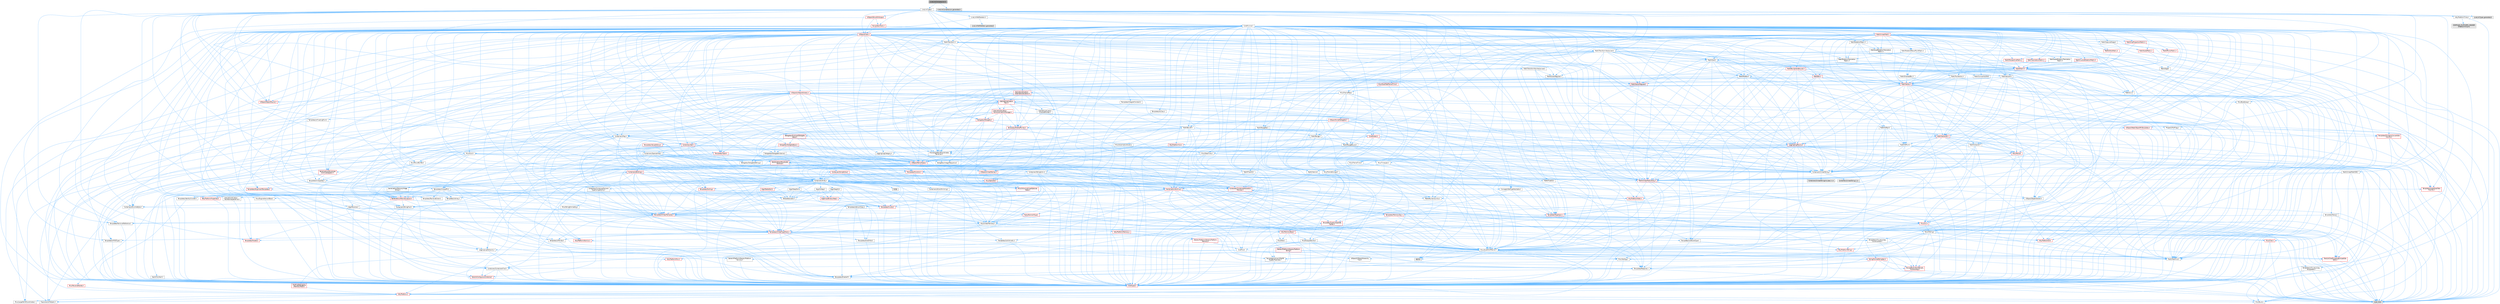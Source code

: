 digraph "LiveLinkCompression.h"
{
 // INTERACTIVE_SVG=YES
 // LATEX_PDF_SIZE
  bgcolor="transparent";
  edge [fontname=Helvetica,fontsize=10,labelfontname=Helvetica,labelfontsize=10];
  node [fontname=Helvetica,fontsize=10,shape=box,height=0.2,width=0.4];
  Node1 [id="Node000001",label="LiveLinkCompression.h",height=0.2,width=0.4,color="gray40", fillcolor="grey60", style="filled", fontcolor="black",tooltip=" "];
  Node1 -> Node2 [id="edge1_Node000001_Node000002",color="steelblue1",style="solid",tooltip=" "];
  Node2 [id="Node000002",label="LiveLinkTypes.h",height=0.2,width=0.4,color="grey40", fillcolor="white", style="filled",URL="$d2/d4c/LiveLinkTypes_8h.html",tooltip=" "];
  Node2 -> Node3 [id="edge2_Node000002_Node000003",color="steelblue1",style="solid",tooltip=" "];
  Node3 [id="Node000003",label="Concepts/GetTypeHashable.h",height=0.2,width=0.4,color="grey40", fillcolor="white", style="filled",URL="$d3/da2/GetTypeHashable_8h.html",tooltip=" "];
  Node3 -> Node4 [id="edge3_Node000003_Node000004",color="steelblue1",style="solid",tooltip=" "];
  Node4 [id="Node000004",label="CoreTypes.h",height=0.2,width=0.4,color="red", fillcolor="#FFF0F0", style="filled",URL="$dc/dec/CoreTypes_8h.html",tooltip=" "];
  Node4 -> Node5 [id="edge4_Node000004_Node000005",color="steelblue1",style="solid",tooltip=" "];
  Node5 [id="Node000005",label="HAL/Platform.h",height=0.2,width=0.4,color="red", fillcolor="#FFF0F0", style="filled",URL="$d9/dd0/Platform_8h.html",tooltip=" "];
  Node5 -> Node6 [id="edge5_Node000005_Node000006",color="steelblue1",style="solid",tooltip=" "];
  Node6 [id="Node000006",label="Misc/Build.h",height=0.2,width=0.4,color="grey40", fillcolor="white", style="filled",URL="$d3/dbb/Build_8h.html",tooltip=" "];
  Node5 -> Node7 [id="edge6_Node000005_Node000007",color="steelblue1",style="solid",tooltip=" "];
  Node7 [id="Node000007",label="Misc/LargeWorldCoordinates.h",height=0.2,width=0.4,color="grey40", fillcolor="white", style="filled",URL="$d2/dcb/LargeWorldCoordinates_8h.html",tooltip=" "];
  Node5 -> Node8 [id="edge7_Node000005_Node000008",color="steelblue1",style="solid",tooltip=" "];
  Node8 [id="Node000008",label="type_traits",height=0.2,width=0.4,color="grey60", fillcolor="#E0E0E0", style="filled",tooltip=" "];
  Node5 -> Node9 [id="edge8_Node000005_Node000009",color="steelblue1",style="solid",tooltip=" "];
  Node9 [id="Node000009",label="PreprocessorHelpers.h",height=0.2,width=0.4,color="grey40", fillcolor="white", style="filled",URL="$db/ddb/PreprocessorHelpers_8h.html",tooltip=" "];
  Node3 -> Node18 [id="edge9_Node000003_Node000018",color="steelblue1",style="solid",tooltip=" "];
  Node18 [id="Node000018",label="Templates/TypeHash.h",height=0.2,width=0.4,color="red", fillcolor="#FFF0F0", style="filled",URL="$d1/d62/TypeHash_8h.html",tooltip=" "];
  Node18 -> Node4 [id="edge10_Node000018_Node000004",color="steelblue1",style="solid",tooltip=" "];
  Node18 -> Node19 [id="edge11_Node000018_Node000019",color="steelblue1",style="solid",tooltip=" "];
  Node19 [id="Node000019",label="Templates/Requires.h",height=0.2,width=0.4,color="grey40", fillcolor="white", style="filled",URL="$dc/d96/Requires_8h.html",tooltip=" "];
  Node19 -> Node20 [id="edge12_Node000019_Node000020",color="steelblue1",style="solid",tooltip=" "];
  Node20 [id="Node000020",label="Templates/EnableIf.h",height=0.2,width=0.4,color="grey40", fillcolor="white", style="filled",URL="$d7/d60/EnableIf_8h.html",tooltip=" "];
  Node20 -> Node4 [id="edge13_Node000020_Node000004",color="steelblue1",style="solid",tooltip=" "];
  Node19 -> Node8 [id="edge14_Node000019_Node000008",color="steelblue1",style="solid",tooltip=" "];
  Node18 -> Node21 [id="edge15_Node000018_Node000021",color="steelblue1",style="solid",tooltip=" "];
  Node21 [id="Node000021",label="Misc/Crc.h",height=0.2,width=0.4,color="red", fillcolor="#FFF0F0", style="filled",URL="$d4/dd2/Crc_8h.html",tooltip=" "];
  Node21 -> Node4 [id="edge16_Node000021_Node000004",color="steelblue1",style="solid",tooltip=" "];
  Node21 -> Node22 [id="edge17_Node000021_Node000022",color="steelblue1",style="solid",tooltip=" "];
  Node22 [id="Node000022",label="HAL/PlatformString.h",height=0.2,width=0.4,color="red", fillcolor="#FFF0F0", style="filled",URL="$db/db5/PlatformString_8h.html",tooltip=" "];
  Node22 -> Node4 [id="edge18_Node000022_Node000004",color="steelblue1",style="solid",tooltip=" "];
  Node21 -> Node24 [id="edge19_Node000021_Node000024",color="steelblue1",style="solid",tooltip=" "];
  Node24 [id="Node000024",label="Misc/AssertionMacros.h",height=0.2,width=0.4,color="grey40", fillcolor="white", style="filled",URL="$d0/dfa/AssertionMacros_8h.html",tooltip=" "];
  Node24 -> Node4 [id="edge20_Node000024_Node000004",color="steelblue1",style="solid",tooltip=" "];
  Node24 -> Node5 [id="edge21_Node000024_Node000005",color="steelblue1",style="solid",tooltip=" "];
  Node24 -> Node25 [id="edge22_Node000024_Node000025",color="steelblue1",style="solid",tooltip=" "];
  Node25 [id="Node000025",label="HAL/PlatformMisc.h",height=0.2,width=0.4,color="red", fillcolor="#FFF0F0", style="filled",URL="$d0/df5/PlatformMisc_8h.html",tooltip=" "];
  Node25 -> Node4 [id="edge23_Node000025_Node000004",color="steelblue1",style="solid",tooltip=" "];
  Node24 -> Node9 [id="edge24_Node000024_Node000009",color="steelblue1",style="solid",tooltip=" "];
  Node24 -> Node20 [id="edge25_Node000024_Node000020",color="steelblue1",style="solid",tooltip=" "];
  Node24 -> Node61 [id="edge26_Node000024_Node000061",color="steelblue1",style="solid",tooltip=" "];
  Node61 [id="Node000061",label="Templates/IsArrayOrRefOf\lTypeByPredicate.h",height=0.2,width=0.4,color="grey40", fillcolor="white", style="filled",URL="$d6/da1/IsArrayOrRefOfTypeByPredicate_8h.html",tooltip=" "];
  Node61 -> Node4 [id="edge27_Node000061_Node000004",color="steelblue1",style="solid",tooltip=" "];
  Node24 -> Node62 [id="edge28_Node000024_Node000062",color="steelblue1",style="solid",tooltip=" "];
  Node62 [id="Node000062",label="Templates/IsValidVariadic\lFunctionArg.h",height=0.2,width=0.4,color="red", fillcolor="#FFF0F0", style="filled",URL="$d0/dc8/IsValidVariadicFunctionArg_8h.html",tooltip=" "];
  Node62 -> Node4 [id="edge29_Node000062_Node000004",color="steelblue1",style="solid",tooltip=" "];
  Node62 -> Node8 [id="edge30_Node000062_Node000008",color="steelblue1",style="solid",tooltip=" "];
  Node24 -> Node64 [id="edge31_Node000024_Node000064",color="steelblue1",style="solid",tooltip=" "];
  Node64 [id="Node000064",label="Traits/IsCharEncodingCompatible\lWith.h",height=0.2,width=0.4,color="red", fillcolor="#FFF0F0", style="filled",URL="$df/dd1/IsCharEncodingCompatibleWith_8h.html",tooltip=" "];
  Node64 -> Node8 [id="edge32_Node000064_Node000008",color="steelblue1",style="solid",tooltip=" "];
  Node24 -> Node66 [id="edge33_Node000024_Node000066",color="steelblue1",style="solid",tooltip=" "];
  Node66 [id="Node000066",label="Misc/VarArgs.h",height=0.2,width=0.4,color="grey40", fillcolor="white", style="filled",URL="$d5/d6f/VarArgs_8h.html",tooltip=" "];
  Node66 -> Node4 [id="edge34_Node000066_Node000004",color="steelblue1",style="solid",tooltip=" "];
  Node24 -> Node67 [id="edge35_Node000024_Node000067",color="steelblue1",style="solid",tooltip=" "];
  Node67 [id="Node000067",label="String/FormatStringSan.h",height=0.2,width=0.4,color="red", fillcolor="#FFF0F0", style="filled",URL="$d3/d8b/FormatStringSan_8h.html",tooltip=" "];
  Node67 -> Node8 [id="edge36_Node000067_Node000008",color="steelblue1",style="solid",tooltip=" "];
  Node67 -> Node4 [id="edge37_Node000067_Node000004",color="steelblue1",style="solid",tooltip=" "];
  Node67 -> Node19 [id="edge38_Node000067_Node000019",color="steelblue1",style="solid",tooltip=" "];
  Node67 -> Node62 [id="edge39_Node000067_Node000062",color="steelblue1",style="solid",tooltip=" "];
  Node67 -> Node33 [id="edge40_Node000067_Node000033",color="steelblue1",style="solid",tooltip=" "];
  Node33 [id="Node000033",label="Containers/ContainersFwd.h",height=0.2,width=0.4,color="grey40", fillcolor="white", style="filled",URL="$d4/d0a/ContainersFwd_8h.html",tooltip=" "];
  Node33 -> Node5 [id="edge41_Node000033_Node000005",color="steelblue1",style="solid",tooltip=" "];
  Node33 -> Node4 [id="edge42_Node000033_Node000004",color="steelblue1",style="solid",tooltip=" "];
  Node33 -> Node30 [id="edge43_Node000033_Node000030",color="steelblue1",style="solid",tooltip=" "];
  Node30 [id="Node000030",label="Traits/IsContiguousContainer.h",height=0.2,width=0.4,color="red", fillcolor="#FFF0F0", style="filled",URL="$d5/d3c/IsContiguousContainer_8h.html",tooltip=" "];
  Node30 -> Node4 [id="edge44_Node000030_Node000004",color="steelblue1",style="solid",tooltip=" "];
  Node24 -> Node72 [id="edge45_Node000024_Node000072",color="steelblue1",style="solid",tooltip=" "];
  Node72 [id="Node000072",label="atomic",height=0.2,width=0.4,color="grey60", fillcolor="#E0E0E0", style="filled",tooltip=" "];
  Node21 -> Node73 [id="edge46_Node000021_Node000073",color="steelblue1",style="solid",tooltip=" "];
  Node73 [id="Node000073",label="Misc/CString.h",height=0.2,width=0.4,color="grey40", fillcolor="white", style="filled",URL="$d2/d49/CString_8h.html",tooltip=" "];
  Node73 -> Node4 [id="edge47_Node000073_Node000004",color="steelblue1",style="solid",tooltip=" "];
  Node73 -> Node37 [id="edge48_Node000073_Node000037",color="steelblue1",style="solid",tooltip=" "];
  Node37 [id="Node000037",label="HAL/PlatformCrt.h",height=0.2,width=0.4,color="red", fillcolor="#FFF0F0", style="filled",URL="$d8/d75/PlatformCrt_8h.html",tooltip=" "];
  Node73 -> Node22 [id="edge49_Node000073_Node000022",color="steelblue1",style="solid",tooltip=" "];
  Node73 -> Node24 [id="edge50_Node000073_Node000024",color="steelblue1",style="solid",tooltip=" "];
  Node73 -> Node74 [id="edge51_Node000073_Node000074",color="steelblue1",style="solid",tooltip=" "];
  Node74 [id="Node000074",label="Misc/Char.h",height=0.2,width=0.4,color="red", fillcolor="#FFF0F0", style="filled",URL="$d0/d58/Char_8h.html",tooltip=" "];
  Node74 -> Node4 [id="edge52_Node000074_Node000004",color="steelblue1",style="solid",tooltip=" "];
  Node74 -> Node8 [id="edge53_Node000074_Node000008",color="steelblue1",style="solid",tooltip=" "];
  Node73 -> Node66 [id="edge54_Node000073_Node000066",color="steelblue1",style="solid",tooltip=" "];
  Node73 -> Node61 [id="edge55_Node000073_Node000061",color="steelblue1",style="solid",tooltip=" "];
  Node73 -> Node62 [id="edge56_Node000073_Node000062",color="steelblue1",style="solid",tooltip=" "];
  Node73 -> Node64 [id="edge57_Node000073_Node000064",color="steelblue1",style="solid",tooltip=" "];
  Node21 -> Node74 [id="edge58_Node000021_Node000074",color="steelblue1",style="solid",tooltip=" "];
  Node21 -> Node78 [id="edge59_Node000021_Node000078",color="steelblue1",style="solid",tooltip=" "];
  Node78 [id="Node000078",label="Templates/UnrealTypeTraits.h",height=0.2,width=0.4,color="red", fillcolor="#FFF0F0", style="filled",URL="$d2/d2d/UnrealTypeTraits_8h.html",tooltip=" "];
  Node78 -> Node4 [id="edge60_Node000078_Node000004",color="steelblue1",style="solid",tooltip=" "];
  Node78 -> Node79 [id="edge61_Node000078_Node000079",color="steelblue1",style="solid",tooltip=" "];
  Node79 [id="Node000079",label="Templates/IsPointer.h",height=0.2,width=0.4,color="grey40", fillcolor="white", style="filled",URL="$d7/d05/IsPointer_8h.html",tooltip=" "];
  Node79 -> Node4 [id="edge62_Node000079_Node000004",color="steelblue1",style="solid",tooltip=" "];
  Node78 -> Node24 [id="edge63_Node000078_Node000024",color="steelblue1",style="solid",tooltip=" "];
  Node78 -> Node80 [id="edge64_Node000078_Node000080",color="steelblue1",style="solid",tooltip=" "];
  Node80 [id="Node000080",label="Templates/AndOrNot.h",height=0.2,width=0.4,color="grey40", fillcolor="white", style="filled",URL="$db/d0a/AndOrNot_8h.html",tooltip=" "];
  Node80 -> Node4 [id="edge65_Node000080_Node000004",color="steelblue1",style="solid",tooltip=" "];
  Node78 -> Node20 [id="edge66_Node000078_Node000020",color="steelblue1",style="solid",tooltip=" "];
  Node78 -> Node81 [id="edge67_Node000078_Node000081",color="steelblue1",style="solid",tooltip=" "];
  Node81 [id="Node000081",label="Templates/IsArithmetic.h",height=0.2,width=0.4,color="grey40", fillcolor="white", style="filled",URL="$d2/d5d/IsArithmetic_8h.html",tooltip=" "];
  Node81 -> Node4 [id="edge68_Node000081_Node000004",color="steelblue1",style="solid",tooltip=" "];
  Node78 -> Node82 [id="edge69_Node000078_Node000082",color="steelblue1",style="solid",tooltip=" "];
  Node82 [id="Node000082",label="Templates/Models.h",height=0.2,width=0.4,color="red", fillcolor="#FFF0F0", style="filled",URL="$d3/d0c/Models_8h.html",tooltip=" "];
  Node78 -> Node83 [id="edge70_Node000078_Node000083",color="steelblue1",style="solid",tooltip=" "];
  Node83 [id="Node000083",label="Templates/IsPODType.h",height=0.2,width=0.4,color="grey40", fillcolor="white", style="filled",URL="$d7/db1/IsPODType_8h.html",tooltip=" "];
  Node83 -> Node4 [id="edge71_Node000083_Node000004",color="steelblue1",style="solid",tooltip=" "];
  Node78 -> Node84 [id="edge72_Node000078_Node000084",color="steelblue1",style="solid",tooltip=" "];
  Node84 [id="Node000084",label="Templates/IsUECoreType.h",height=0.2,width=0.4,color="grey40", fillcolor="white", style="filled",URL="$d1/db8/IsUECoreType_8h.html",tooltip=" "];
  Node84 -> Node4 [id="edge73_Node000084_Node000004",color="steelblue1",style="solid",tooltip=" "];
  Node84 -> Node8 [id="edge74_Node000084_Node000008",color="steelblue1",style="solid",tooltip=" "];
  Node78 -> Node85 [id="edge75_Node000078_Node000085",color="steelblue1",style="solid",tooltip=" "];
  Node85 [id="Node000085",label="Templates/IsTriviallyCopy\lConstructible.h",height=0.2,width=0.4,color="grey40", fillcolor="white", style="filled",URL="$d3/d78/IsTriviallyCopyConstructible_8h.html",tooltip=" "];
  Node85 -> Node4 [id="edge76_Node000085_Node000004",color="steelblue1",style="solid",tooltip=" "];
  Node85 -> Node8 [id="edge77_Node000085_Node000008",color="steelblue1",style="solid",tooltip=" "];
  Node18 -> Node8 [id="edge78_Node000018_Node000008",color="steelblue1",style="solid",tooltip=" "];
  Node2 -> Node87 [id="edge79_Node000002_Node000087",color="steelblue1",style="solid",tooltip=" "];
  Node87 [id="Node000087",label="Containers/Array.h",height=0.2,width=0.4,color="grey40", fillcolor="white", style="filled",URL="$df/dd0/Array_8h.html",tooltip=" "];
  Node87 -> Node4 [id="edge80_Node000087_Node000004",color="steelblue1",style="solid",tooltip=" "];
  Node87 -> Node24 [id="edge81_Node000087_Node000024",color="steelblue1",style="solid",tooltip=" "];
  Node87 -> Node88 [id="edge82_Node000087_Node000088",color="steelblue1",style="solid",tooltip=" "];
  Node88 [id="Node000088",label="Misc/IntrusiveUnsetOptional\lState.h",height=0.2,width=0.4,color="red", fillcolor="#FFF0F0", style="filled",URL="$d2/d0a/IntrusiveUnsetOptionalState_8h.html",tooltip=" "];
  Node87 -> Node90 [id="edge83_Node000087_Node000090",color="steelblue1",style="solid",tooltip=" "];
  Node90 [id="Node000090",label="Misc/ReverseIterate.h",height=0.2,width=0.4,color="red", fillcolor="#FFF0F0", style="filled",URL="$db/de3/ReverseIterate_8h.html",tooltip=" "];
  Node90 -> Node5 [id="edge84_Node000090_Node000005",color="steelblue1",style="solid",tooltip=" "];
  Node87 -> Node92 [id="edge85_Node000087_Node000092",color="steelblue1",style="solid",tooltip=" "];
  Node92 [id="Node000092",label="HAL/UnrealMemory.h",height=0.2,width=0.4,color="grey40", fillcolor="white", style="filled",URL="$d9/d96/UnrealMemory_8h.html",tooltip=" "];
  Node92 -> Node4 [id="edge86_Node000092_Node000004",color="steelblue1",style="solid",tooltip=" "];
  Node92 -> Node93 [id="edge87_Node000092_Node000093",color="steelblue1",style="solid",tooltip=" "];
  Node93 [id="Node000093",label="GenericPlatform/GenericPlatform\lMemory.h",height=0.2,width=0.4,color="red", fillcolor="#FFF0F0", style="filled",URL="$dd/d22/GenericPlatformMemory_8h.html",tooltip=" "];
  Node93 -> Node32 [id="edge88_Node000093_Node000032",color="steelblue1",style="solid",tooltip=" "];
  Node32 [id="Node000032",label="CoreFwd.h",height=0.2,width=0.4,color="grey40", fillcolor="white", style="filled",URL="$d1/d1e/CoreFwd_8h.html",tooltip=" "];
  Node32 -> Node4 [id="edge89_Node000032_Node000004",color="steelblue1",style="solid",tooltip=" "];
  Node32 -> Node33 [id="edge90_Node000032_Node000033",color="steelblue1",style="solid",tooltip=" "];
  Node32 -> Node34 [id="edge91_Node000032_Node000034",color="steelblue1",style="solid",tooltip=" "];
  Node34 [id="Node000034",label="Math/MathFwd.h",height=0.2,width=0.4,color="grey40", fillcolor="white", style="filled",URL="$d2/d10/MathFwd_8h.html",tooltip=" "];
  Node34 -> Node5 [id="edge92_Node000034_Node000005",color="steelblue1",style="solid",tooltip=" "];
  Node32 -> Node35 [id="edge93_Node000032_Node000035",color="steelblue1",style="solid",tooltip=" "];
  Node35 [id="Node000035",label="UObject/UObjectHierarchy\lFwd.h",height=0.2,width=0.4,color="grey40", fillcolor="white", style="filled",URL="$d3/d13/UObjectHierarchyFwd_8h.html",tooltip=" "];
  Node93 -> Node4 [id="edge94_Node000093_Node000004",color="steelblue1",style="solid",tooltip=" "];
  Node93 -> Node22 [id="edge95_Node000093_Node000022",color="steelblue1",style="solid",tooltip=" "];
  Node92 -> Node94 [id="edge96_Node000092_Node000094",color="steelblue1",style="solid",tooltip=" "];
  Node94 [id="Node000094",label="HAL/MemoryBase.h",height=0.2,width=0.4,color="red", fillcolor="#FFF0F0", style="filled",URL="$d6/d9f/MemoryBase_8h.html",tooltip=" "];
  Node94 -> Node4 [id="edge97_Node000094_Node000004",color="steelblue1",style="solid",tooltip=" "];
  Node94 -> Node54 [id="edge98_Node000094_Node000054",color="steelblue1",style="solid",tooltip=" "];
  Node54 [id="Node000054",label="HAL/PlatformAtomics.h",height=0.2,width=0.4,color="red", fillcolor="#FFF0F0", style="filled",URL="$d3/d36/PlatformAtomics_8h.html",tooltip=" "];
  Node54 -> Node4 [id="edge99_Node000054_Node000004",color="steelblue1",style="solid",tooltip=" "];
  Node94 -> Node37 [id="edge100_Node000094_Node000037",color="steelblue1",style="solid",tooltip=" "];
  Node94 -> Node95 [id="edge101_Node000094_Node000095",color="steelblue1",style="solid",tooltip=" "];
  Node95 [id="Node000095",label="Misc/Exec.h",height=0.2,width=0.4,color="grey40", fillcolor="white", style="filled",URL="$de/ddb/Exec_8h.html",tooltip=" "];
  Node95 -> Node4 [id="edge102_Node000095_Node000004",color="steelblue1",style="solid",tooltip=" "];
  Node95 -> Node24 [id="edge103_Node000095_Node000024",color="steelblue1",style="solid",tooltip=" "];
  Node94 -> Node96 [id="edge104_Node000094_Node000096",color="steelblue1",style="solid",tooltip=" "];
  Node96 [id="Node000096",label="Misc/OutputDevice.h",height=0.2,width=0.4,color="grey40", fillcolor="white", style="filled",URL="$d7/d32/OutputDevice_8h.html",tooltip=" "];
  Node96 -> Node32 [id="edge105_Node000096_Node000032",color="steelblue1",style="solid",tooltip=" "];
  Node96 -> Node4 [id="edge106_Node000096_Node000004",color="steelblue1",style="solid",tooltip=" "];
  Node96 -> Node97 [id="edge107_Node000096_Node000097",color="steelblue1",style="solid",tooltip=" "];
  Node97 [id="Node000097",label="Logging/LogVerbosity.h",height=0.2,width=0.4,color="grey40", fillcolor="white", style="filled",URL="$d2/d8f/LogVerbosity_8h.html",tooltip=" "];
  Node97 -> Node4 [id="edge108_Node000097_Node000004",color="steelblue1",style="solid",tooltip=" "];
  Node96 -> Node66 [id="edge109_Node000096_Node000066",color="steelblue1",style="solid",tooltip=" "];
  Node96 -> Node61 [id="edge110_Node000096_Node000061",color="steelblue1",style="solid",tooltip=" "];
  Node96 -> Node62 [id="edge111_Node000096_Node000062",color="steelblue1",style="solid",tooltip=" "];
  Node96 -> Node64 [id="edge112_Node000096_Node000064",color="steelblue1",style="solid",tooltip=" "];
  Node92 -> Node104 [id="edge113_Node000092_Node000104",color="steelblue1",style="solid",tooltip=" "];
  Node104 [id="Node000104",label="HAL/PlatformMemory.h",height=0.2,width=0.4,color="red", fillcolor="#FFF0F0", style="filled",URL="$de/d68/PlatformMemory_8h.html",tooltip=" "];
  Node104 -> Node4 [id="edge114_Node000104_Node000004",color="steelblue1",style="solid",tooltip=" "];
  Node104 -> Node93 [id="edge115_Node000104_Node000093",color="steelblue1",style="solid",tooltip=" "];
  Node92 -> Node106 [id="edge116_Node000092_Node000106",color="steelblue1",style="solid",tooltip=" "];
  Node106 [id="Node000106",label="ProfilingDebugging\l/MemoryTrace.h",height=0.2,width=0.4,color="red", fillcolor="#FFF0F0", style="filled",URL="$da/dd7/MemoryTrace_8h.html",tooltip=" "];
  Node106 -> Node5 [id="edge117_Node000106_Node000005",color="steelblue1",style="solid",tooltip=" "];
  Node92 -> Node79 [id="edge118_Node000092_Node000079",color="steelblue1",style="solid",tooltip=" "];
  Node87 -> Node78 [id="edge119_Node000087_Node000078",color="steelblue1",style="solid",tooltip=" "];
  Node87 -> Node107 [id="edge120_Node000087_Node000107",color="steelblue1",style="solid",tooltip=" "];
  Node107 [id="Node000107",label="Templates/UnrealTemplate.h",height=0.2,width=0.4,color="red", fillcolor="#FFF0F0", style="filled",URL="$d4/d24/UnrealTemplate_8h.html",tooltip=" "];
  Node107 -> Node4 [id="edge121_Node000107_Node000004",color="steelblue1",style="solid",tooltip=" "];
  Node107 -> Node79 [id="edge122_Node000107_Node000079",color="steelblue1",style="solid",tooltip=" "];
  Node107 -> Node92 [id="edge123_Node000107_Node000092",color="steelblue1",style="solid",tooltip=" "];
  Node107 -> Node78 [id="edge124_Node000107_Node000078",color="steelblue1",style="solid",tooltip=" "];
  Node107 -> Node110 [id="edge125_Node000107_Node000110",color="steelblue1",style="solid",tooltip=" "];
  Node110 [id="Node000110",label="Templates/RemoveReference.h",height=0.2,width=0.4,color="grey40", fillcolor="white", style="filled",URL="$da/dbe/RemoveReference_8h.html",tooltip=" "];
  Node110 -> Node4 [id="edge126_Node000110_Node000004",color="steelblue1",style="solid",tooltip=" "];
  Node107 -> Node19 [id="edge127_Node000107_Node000019",color="steelblue1",style="solid",tooltip=" "];
  Node107 -> Node111 [id="edge128_Node000107_Node000111",color="steelblue1",style="solid",tooltip=" "];
  Node111 [id="Node000111",label="Templates/TypeCompatible\lBytes.h",height=0.2,width=0.4,color="red", fillcolor="#FFF0F0", style="filled",URL="$df/d0a/TypeCompatibleBytes_8h.html",tooltip=" "];
  Node111 -> Node4 [id="edge129_Node000111_Node000004",color="steelblue1",style="solid",tooltip=" "];
  Node111 -> Node8 [id="edge130_Node000111_Node000008",color="steelblue1",style="solid",tooltip=" "];
  Node107 -> Node30 [id="edge131_Node000107_Node000030",color="steelblue1",style="solid",tooltip=" "];
  Node107 -> Node8 [id="edge132_Node000107_Node000008",color="steelblue1",style="solid",tooltip=" "];
  Node87 -> Node113 [id="edge133_Node000087_Node000113",color="steelblue1",style="solid",tooltip=" "];
  Node113 [id="Node000113",label="Containers/AllowShrinking.h",height=0.2,width=0.4,color="grey40", fillcolor="white", style="filled",URL="$d7/d1a/AllowShrinking_8h.html",tooltip=" "];
  Node113 -> Node4 [id="edge134_Node000113_Node000004",color="steelblue1",style="solid",tooltip=" "];
  Node87 -> Node114 [id="edge135_Node000087_Node000114",color="steelblue1",style="solid",tooltip=" "];
  Node114 [id="Node000114",label="Containers/ContainerAllocation\lPolicies.h",height=0.2,width=0.4,color="red", fillcolor="#FFF0F0", style="filled",URL="$d7/dff/ContainerAllocationPolicies_8h.html",tooltip=" "];
  Node114 -> Node4 [id="edge136_Node000114_Node000004",color="steelblue1",style="solid",tooltip=" "];
  Node114 -> Node114 [id="edge137_Node000114_Node000114",color="steelblue1",style="solid",tooltip=" "];
  Node114 -> Node116 [id="edge138_Node000114_Node000116",color="steelblue1",style="solid",tooltip=" "];
  Node116 [id="Node000116",label="HAL/PlatformMath.h",height=0.2,width=0.4,color="red", fillcolor="#FFF0F0", style="filled",URL="$dc/d53/PlatformMath_8h.html",tooltip=" "];
  Node116 -> Node4 [id="edge139_Node000116_Node000004",color="steelblue1",style="solid",tooltip=" "];
  Node114 -> Node92 [id="edge140_Node000114_Node000092",color="steelblue1",style="solid",tooltip=" "];
  Node114 -> Node47 [id="edge141_Node000114_Node000047",color="steelblue1",style="solid",tooltip=" "];
  Node47 [id="Node000047",label="Math/NumericLimits.h",height=0.2,width=0.4,color="grey40", fillcolor="white", style="filled",URL="$df/d1b/NumericLimits_8h.html",tooltip=" "];
  Node47 -> Node4 [id="edge142_Node000047_Node000004",color="steelblue1",style="solid",tooltip=" "];
  Node114 -> Node24 [id="edge143_Node000114_Node000024",color="steelblue1",style="solid",tooltip=" "];
  Node114 -> Node125 [id="edge144_Node000114_Node000125",color="steelblue1",style="solid",tooltip=" "];
  Node125 [id="Node000125",label="Templates/MemoryOps.h",height=0.2,width=0.4,color="red", fillcolor="#FFF0F0", style="filled",URL="$db/dea/MemoryOps_8h.html",tooltip=" "];
  Node125 -> Node4 [id="edge145_Node000125_Node000004",color="steelblue1",style="solid",tooltip=" "];
  Node125 -> Node92 [id="edge146_Node000125_Node000092",color="steelblue1",style="solid",tooltip=" "];
  Node125 -> Node103 [id="edge147_Node000125_Node000103",color="steelblue1",style="solid",tooltip=" "];
  Node103 [id="Node000103",label="Templates/IsTriviallyCopy\lAssignable.h",height=0.2,width=0.4,color="grey40", fillcolor="white", style="filled",URL="$d2/df2/IsTriviallyCopyAssignable_8h.html",tooltip=" "];
  Node103 -> Node4 [id="edge148_Node000103_Node000004",color="steelblue1",style="solid",tooltip=" "];
  Node103 -> Node8 [id="edge149_Node000103_Node000008",color="steelblue1",style="solid",tooltip=" "];
  Node125 -> Node85 [id="edge150_Node000125_Node000085",color="steelblue1",style="solid",tooltip=" "];
  Node125 -> Node19 [id="edge151_Node000125_Node000019",color="steelblue1",style="solid",tooltip=" "];
  Node125 -> Node78 [id="edge152_Node000125_Node000078",color="steelblue1",style="solid",tooltip=" "];
  Node125 -> Node8 [id="edge153_Node000125_Node000008",color="steelblue1",style="solid",tooltip=" "];
  Node114 -> Node111 [id="edge154_Node000114_Node000111",color="steelblue1",style="solid",tooltip=" "];
  Node114 -> Node8 [id="edge155_Node000114_Node000008",color="steelblue1",style="solid",tooltip=" "];
  Node87 -> Node126 [id="edge156_Node000087_Node000126",color="steelblue1",style="solid",tooltip=" "];
  Node126 [id="Node000126",label="Containers/ContainerElement\lTypeCompatibility.h",height=0.2,width=0.4,color="grey40", fillcolor="white", style="filled",URL="$df/ddf/ContainerElementTypeCompatibility_8h.html",tooltip=" "];
  Node126 -> Node4 [id="edge157_Node000126_Node000004",color="steelblue1",style="solid",tooltip=" "];
  Node126 -> Node78 [id="edge158_Node000126_Node000078",color="steelblue1",style="solid",tooltip=" "];
  Node87 -> Node127 [id="edge159_Node000087_Node000127",color="steelblue1",style="solid",tooltip=" "];
  Node127 [id="Node000127",label="Serialization/Archive.h",height=0.2,width=0.4,color="red", fillcolor="#FFF0F0", style="filled",URL="$d7/d3b/Archive_8h.html",tooltip=" "];
  Node127 -> Node32 [id="edge160_Node000127_Node000032",color="steelblue1",style="solid",tooltip=" "];
  Node127 -> Node4 [id="edge161_Node000127_Node000004",color="steelblue1",style="solid",tooltip=" "];
  Node127 -> Node128 [id="edge162_Node000127_Node000128",color="steelblue1",style="solid",tooltip=" "];
  Node128 [id="Node000128",label="HAL/PlatformProperties.h",height=0.2,width=0.4,color="red", fillcolor="#FFF0F0", style="filled",URL="$d9/db0/PlatformProperties_8h.html",tooltip=" "];
  Node128 -> Node4 [id="edge163_Node000128_Node000004",color="steelblue1",style="solid",tooltip=" "];
  Node127 -> Node131 [id="edge164_Node000127_Node000131",color="steelblue1",style="solid",tooltip=" "];
  Node131 [id="Node000131",label="Internationalization\l/TextNamespaceFwd.h",height=0.2,width=0.4,color="grey40", fillcolor="white", style="filled",URL="$d8/d97/TextNamespaceFwd_8h.html",tooltip=" "];
  Node131 -> Node4 [id="edge165_Node000131_Node000004",color="steelblue1",style="solid",tooltip=" "];
  Node127 -> Node34 [id="edge166_Node000127_Node000034",color="steelblue1",style="solid",tooltip=" "];
  Node127 -> Node24 [id="edge167_Node000127_Node000024",color="steelblue1",style="solid",tooltip=" "];
  Node127 -> Node6 [id="edge168_Node000127_Node000006",color="steelblue1",style="solid",tooltip=" "];
  Node127 -> Node132 [id="edge169_Node000127_Node000132",color="steelblue1",style="solid",tooltip=" "];
  Node132 [id="Node000132",label="Misc/EngineVersionBase.h",height=0.2,width=0.4,color="grey40", fillcolor="white", style="filled",URL="$d5/d2b/EngineVersionBase_8h.html",tooltip=" "];
  Node132 -> Node4 [id="edge170_Node000132_Node000004",color="steelblue1",style="solid",tooltip=" "];
  Node127 -> Node66 [id="edge171_Node000127_Node000066",color="steelblue1",style="solid",tooltip=" "];
  Node127 -> Node20 [id="edge172_Node000127_Node000020",color="steelblue1",style="solid",tooltip=" "];
  Node127 -> Node61 [id="edge173_Node000127_Node000061",color="steelblue1",style="solid",tooltip=" "];
  Node127 -> Node135 [id="edge174_Node000127_Node000135",color="steelblue1",style="solid",tooltip=" "];
  Node135 [id="Node000135",label="Templates/IsEnumClass.h",height=0.2,width=0.4,color="grey40", fillcolor="white", style="filled",URL="$d7/d15/IsEnumClass_8h.html",tooltip=" "];
  Node135 -> Node4 [id="edge175_Node000135_Node000004",color="steelblue1",style="solid",tooltip=" "];
  Node135 -> Node80 [id="edge176_Node000135_Node000080",color="steelblue1",style="solid",tooltip=" "];
  Node127 -> Node62 [id="edge177_Node000127_Node000062",color="steelblue1",style="solid",tooltip=" "];
  Node127 -> Node107 [id="edge178_Node000127_Node000107",color="steelblue1",style="solid",tooltip=" "];
  Node127 -> Node64 [id="edge179_Node000127_Node000064",color="steelblue1",style="solid",tooltip=" "];
  Node127 -> Node136 [id="edge180_Node000127_Node000136",color="steelblue1",style="solid",tooltip=" "];
  Node136 [id="Node000136",label="UObject/ObjectVersion.h",height=0.2,width=0.4,color="grey40", fillcolor="white", style="filled",URL="$da/d63/ObjectVersion_8h.html",tooltip=" "];
  Node136 -> Node4 [id="edge181_Node000136_Node000004",color="steelblue1",style="solid",tooltip=" "];
  Node87 -> Node137 [id="edge182_Node000087_Node000137",color="steelblue1",style="solid",tooltip=" "];
  Node137 [id="Node000137",label="Serialization/MemoryImage\lWriter.h",height=0.2,width=0.4,color="grey40", fillcolor="white", style="filled",URL="$d0/d08/MemoryImageWriter_8h.html",tooltip=" "];
  Node137 -> Node4 [id="edge183_Node000137_Node000004",color="steelblue1",style="solid",tooltip=" "];
  Node137 -> Node138 [id="edge184_Node000137_Node000138",color="steelblue1",style="solid",tooltip=" "];
  Node138 [id="Node000138",label="Serialization/MemoryLayout.h",height=0.2,width=0.4,color="red", fillcolor="#FFF0F0", style="filled",URL="$d7/d66/MemoryLayout_8h.html",tooltip=" "];
  Node138 -> Node141 [id="edge185_Node000138_Node000141",color="steelblue1",style="solid",tooltip=" "];
  Node141 [id="Node000141",label="Containers/EnumAsByte.h",height=0.2,width=0.4,color="grey40", fillcolor="white", style="filled",URL="$d6/d9a/EnumAsByte_8h.html",tooltip=" "];
  Node141 -> Node4 [id="edge186_Node000141_Node000004",color="steelblue1",style="solid",tooltip=" "];
  Node141 -> Node83 [id="edge187_Node000141_Node000083",color="steelblue1",style="solid",tooltip=" "];
  Node141 -> Node18 [id="edge188_Node000141_Node000018",color="steelblue1",style="solid",tooltip=" "];
  Node138 -> Node27 [id="edge189_Node000138_Node000027",color="steelblue1",style="solid",tooltip=" "];
  Node27 [id="Node000027",label="Containers/StringFwd.h",height=0.2,width=0.4,color="grey40", fillcolor="white", style="filled",URL="$df/d37/StringFwd_8h.html",tooltip=" "];
  Node27 -> Node4 [id="edge190_Node000027_Node000004",color="steelblue1",style="solid",tooltip=" "];
  Node27 -> Node28 [id="edge191_Node000027_Node000028",color="steelblue1",style="solid",tooltip=" "];
  Node28 [id="Node000028",label="Traits/ElementType.h",height=0.2,width=0.4,color="red", fillcolor="#FFF0F0", style="filled",URL="$d5/d4f/ElementType_8h.html",tooltip=" "];
  Node28 -> Node5 [id="edge192_Node000028_Node000005",color="steelblue1",style="solid",tooltip=" "];
  Node28 -> Node8 [id="edge193_Node000028_Node000008",color="steelblue1",style="solid",tooltip=" "];
  Node27 -> Node30 [id="edge194_Node000027_Node000030",color="steelblue1",style="solid",tooltip=" "];
  Node138 -> Node92 [id="edge195_Node000138_Node000092",color="steelblue1",style="solid",tooltip=" "];
  Node138 -> Node20 [id="edge196_Node000138_Node000020",color="steelblue1",style="solid",tooltip=" "];
  Node138 -> Node82 [id="edge197_Node000138_Node000082",color="steelblue1",style="solid",tooltip=" "];
  Node138 -> Node107 [id="edge198_Node000138_Node000107",color="steelblue1",style="solid",tooltip=" "];
  Node87 -> Node144 [id="edge199_Node000087_Node000144",color="steelblue1",style="solid",tooltip=" "];
  Node144 [id="Node000144",label="Algo/Heapify.h",height=0.2,width=0.4,color="grey40", fillcolor="white", style="filled",URL="$d0/d2a/Heapify_8h.html",tooltip=" "];
  Node144 -> Node145 [id="edge200_Node000144_Node000145",color="steelblue1",style="solid",tooltip=" "];
  Node145 [id="Node000145",label="Algo/Impl/BinaryHeap.h",height=0.2,width=0.4,color="red", fillcolor="#FFF0F0", style="filled",URL="$d7/da3/Algo_2Impl_2BinaryHeap_8h.html",tooltip=" "];
  Node145 -> Node146 [id="edge201_Node000145_Node000146",color="steelblue1",style="solid",tooltip=" "];
  Node146 [id="Node000146",label="Templates/Invoke.h",height=0.2,width=0.4,color="red", fillcolor="#FFF0F0", style="filled",URL="$d7/deb/Invoke_8h.html",tooltip=" "];
  Node146 -> Node4 [id="edge202_Node000146_Node000004",color="steelblue1",style="solid",tooltip=" "];
  Node146 -> Node107 [id="edge203_Node000146_Node000107",color="steelblue1",style="solid",tooltip=" "];
  Node146 -> Node8 [id="edge204_Node000146_Node000008",color="steelblue1",style="solid",tooltip=" "];
  Node145 -> Node8 [id="edge205_Node000145_Node000008",color="steelblue1",style="solid",tooltip=" "];
  Node144 -> Node150 [id="edge206_Node000144_Node000150",color="steelblue1",style="solid",tooltip=" "];
  Node150 [id="Node000150",label="Templates/IdentityFunctor.h",height=0.2,width=0.4,color="grey40", fillcolor="white", style="filled",URL="$d7/d2e/IdentityFunctor_8h.html",tooltip=" "];
  Node150 -> Node5 [id="edge207_Node000150_Node000005",color="steelblue1",style="solid",tooltip=" "];
  Node144 -> Node146 [id="edge208_Node000144_Node000146",color="steelblue1",style="solid",tooltip=" "];
  Node144 -> Node151 [id="edge209_Node000144_Node000151",color="steelblue1",style="solid",tooltip=" "];
  Node151 [id="Node000151",label="Templates/Less.h",height=0.2,width=0.4,color="grey40", fillcolor="white", style="filled",URL="$de/dc8/Less_8h.html",tooltip=" "];
  Node151 -> Node4 [id="edge210_Node000151_Node000004",color="steelblue1",style="solid",tooltip=" "];
  Node151 -> Node107 [id="edge211_Node000151_Node000107",color="steelblue1",style="solid",tooltip=" "];
  Node144 -> Node107 [id="edge212_Node000144_Node000107",color="steelblue1",style="solid",tooltip=" "];
  Node87 -> Node152 [id="edge213_Node000087_Node000152",color="steelblue1",style="solid",tooltip=" "];
  Node152 [id="Node000152",label="Algo/HeapSort.h",height=0.2,width=0.4,color="grey40", fillcolor="white", style="filled",URL="$d3/d92/HeapSort_8h.html",tooltip=" "];
  Node152 -> Node145 [id="edge214_Node000152_Node000145",color="steelblue1",style="solid",tooltip=" "];
  Node152 -> Node150 [id="edge215_Node000152_Node000150",color="steelblue1",style="solid",tooltip=" "];
  Node152 -> Node151 [id="edge216_Node000152_Node000151",color="steelblue1",style="solid",tooltip=" "];
  Node152 -> Node107 [id="edge217_Node000152_Node000107",color="steelblue1",style="solid",tooltip=" "];
  Node87 -> Node153 [id="edge218_Node000087_Node000153",color="steelblue1",style="solid",tooltip=" "];
  Node153 [id="Node000153",label="Algo/IsHeap.h",height=0.2,width=0.4,color="grey40", fillcolor="white", style="filled",URL="$de/d32/IsHeap_8h.html",tooltip=" "];
  Node153 -> Node145 [id="edge219_Node000153_Node000145",color="steelblue1",style="solid",tooltip=" "];
  Node153 -> Node150 [id="edge220_Node000153_Node000150",color="steelblue1",style="solid",tooltip=" "];
  Node153 -> Node146 [id="edge221_Node000153_Node000146",color="steelblue1",style="solid",tooltip=" "];
  Node153 -> Node151 [id="edge222_Node000153_Node000151",color="steelblue1",style="solid",tooltip=" "];
  Node153 -> Node107 [id="edge223_Node000153_Node000107",color="steelblue1",style="solid",tooltip=" "];
  Node87 -> Node145 [id="edge224_Node000087_Node000145",color="steelblue1",style="solid",tooltip=" "];
  Node87 -> Node154 [id="edge225_Node000087_Node000154",color="steelblue1",style="solid",tooltip=" "];
  Node154 [id="Node000154",label="Algo/StableSort.h",height=0.2,width=0.4,color="red", fillcolor="#FFF0F0", style="filled",URL="$d7/d3c/StableSort_8h.html",tooltip=" "];
  Node154 -> Node150 [id="edge226_Node000154_Node000150",color="steelblue1",style="solid",tooltip=" "];
  Node154 -> Node146 [id="edge227_Node000154_Node000146",color="steelblue1",style="solid",tooltip=" "];
  Node154 -> Node151 [id="edge228_Node000154_Node000151",color="steelblue1",style="solid",tooltip=" "];
  Node154 -> Node107 [id="edge229_Node000154_Node000107",color="steelblue1",style="solid",tooltip=" "];
  Node87 -> Node3 [id="edge230_Node000087_Node000003",color="steelblue1",style="solid",tooltip=" "];
  Node87 -> Node150 [id="edge231_Node000087_Node000150",color="steelblue1",style="solid",tooltip=" "];
  Node87 -> Node146 [id="edge232_Node000087_Node000146",color="steelblue1",style="solid",tooltip=" "];
  Node87 -> Node151 [id="edge233_Node000087_Node000151",color="steelblue1",style="solid",tooltip=" "];
  Node87 -> Node157 [id="edge234_Node000087_Node000157",color="steelblue1",style="solid",tooltip=" "];
  Node157 [id="Node000157",label="Templates/LosesQualifiers\lFromTo.h",height=0.2,width=0.4,color="red", fillcolor="#FFF0F0", style="filled",URL="$d2/db3/LosesQualifiersFromTo_8h.html",tooltip=" "];
  Node157 -> Node8 [id="edge235_Node000157_Node000008",color="steelblue1",style="solid",tooltip=" "];
  Node87 -> Node19 [id="edge236_Node000087_Node000019",color="steelblue1",style="solid",tooltip=" "];
  Node87 -> Node158 [id="edge237_Node000087_Node000158",color="steelblue1",style="solid",tooltip=" "];
  Node158 [id="Node000158",label="Templates/Sorting.h",height=0.2,width=0.4,color="red", fillcolor="#FFF0F0", style="filled",URL="$d3/d9e/Sorting_8h.html",tooltip=" "];
  Node158 -> Node4 [id="edge238_Node000158_Node000004",color="steelblue1",style="solid",tooltip=" "];
  Node158 -> Node116 [id="edge239_Node000158_Node000116",color="steelblue1",style="solid",tooltip=" "];
  Node158 -> Node151 [id="edge240_Node000158_Node000151",color="steelblue1",style="solid",tooltip=" "];
  Node87 -> Node162 [id="edge241_Node000087_Node000162",color="steelblue1",style="solid",tooltip=" "];
  Node162 [id="Node000162",label="Templates/AlignmentTemplates.h",height=0.2,width=0.4,color="red", fillcolor="#FFF0F0", style="filled",URL="$dd/d32/AlignmentTemplates_8h.html",tooltip=" "];
  Node162 -> Node4 [id="edge242_Node000162_Node000004",color="steelblue1",style="solid",tooltip=" "];
  Node162 -> Node79 [id="edge243_Node000162_Node000079",color="steelblue1",style="solid",tooltip=" "];
  Node87 -> Node28 [id="edge244_Node000087_Node000028",color="steelblue1",style="solid",tooltip=" "];
  Node87 -> Node122 [id="edge245_Node000087_Node000122",color="steelblue1",style="solid",tooltip=" "];
  Node122 [id="Node000122",label="limits",height=0.2,width=0.4,color="grey60", fillcolor="#E0E0E0", style="filled",tooltip=" "];
  Node87 -> Node8 [id="edge246_Node000087_Node000008",color="steelblue1",style="solid",tooltip=" "];
  Node2 -> Node163 [id="edge247_Node000002_Node000163",color="steelblue1",style="solid",tooltip=" "];
  Node163 [id="Node000163",label="Containers/Map.h",height=0.2,width=0.4,color="grey40", fillcolor="white", style="filled",URL="$df/d79/Map_8h.html",tooltip=" "];
  Node163 -> Node4 [id="edge248_Node000163_Node000004",color="steelblue1",style="solid",tooltip=" "];
  Node163 -> Node164 [id="edge249_Node000163_Node000164",color="steelblue1",style="solid",tooltip=" "];
  Node164 [id="Node000164",label="Algo/Reverse.h",height=0.2,width=0.4,color="grey40", fillcolor="white", style="filled",URL="$d5/d93/Reverse_8h.html",tooltip=" "];
  Node164 -> Node4 [id="edge250_Node000164_Node000004",color="steelblue1",style="solid",tooltip=" "];
  Node164 -> Node107 [id="edge251_Node000164_Node000107",color="steelblue1",style="solid",tooltip=" "];
  Node163 -> Node126 [id="edge252_Node000163_Node000126",color="steelblue1",style="solid",tooltip=" "];
  Node163 -> Node165 [id="edge253_Node000163_Node000165",color="steelblue1",style="solid",tooltip=" "];
  Node165 [id="Node000165",label="Containers/Set.h",height=0.2,width=0.4,color="red", fillcolor="#FFF0F0", style="filled",URL="$d4/d45/Set_8h.html",tooltip=" "];
  Node165 -> Node114 [id="edge254_Node000165_Node000114",color="steelblue1",style="solid",tooltip=" "];
  Node165 -> Node126 [id="edge255_Node000165_Node000126",color="steelblue1",style="solid",tooltip=" "];
  Node165 -> Node167 [id="edge256_Node000165_Node000167",color="steelblue1",style="solid",tooltip=" "];
  Node167 [id="Node000167",label="Containers/SparseArray.h",height=0.2,width=0.4,color="grey40", fillcolor="white", style="filled",URL="$d5/dbf/SparseArray_8h.html",tooltip=" "];
  Node167 -> Node4 [id="edge257_Node000167_Node000004",color="steelblue1",style="solid",tooltip=" "];
  Node167 -> Node24 [id="edge258_Node000167_Node000024",color="steelblue1",style="solid",tooltip=" "];
  Node167 -> Node92 [id="edge259_Node000167_Node000092",color="steelblue1",style="solid",tooltip=" "];
  Node167 -> Node78 [id="edge260_Node000167_Node000078",color="steelblue1",style="solid",tooltip=" "];
  Node167 -> Node107 [id="edge261_Node000167_Node000107",color="steelblue1",style="solid",tooltip=" "];
  Node167 -> Node114 [id="edge262_Node000167_Node000114",color="steelblue1",style="solid",tooltip=" "];
  Node167 -> Node151 [id="edge263_Node000167_Node000151",color="steelblue1",style="solid",tooltip=" "];
  Node167 -> Node87 [id="edge264_Node000167_Node000087",color="steelblue1",style="solid",tooltip=" "];
  Node167 -> Node161 [id="edge265_Node000167_Node000161",color="steelblue1",style="solid",tooltip=" "];
  Node161 [id="Node000161",label="Math/UnrealMathUtility.h",height=0.2,width=0.4,color="red", fillcolor="#FFF0F0", style="filled",URL="$db/db8/UnrealMathUtility_8h.html",tooltip=" "];
  Node161 -> Node4 [id="edge266_Node000161_Node000004",color="steelblue1",style="solid",tooltip=" "];
  Node161 -> Node24 [id="edge267_Node000161_Node000024",color="steelblue1",style="solid",tooltip=" "];
  Node161 -> Node116 [id="edge268_Node000161_Node000116",color="steelblue1",style="solid",tooltip=" "];
  Node161 -> Node34 [id="edge269_Node000161_Node000034",color="steelblue1",style="solid",tooltip=" "];
  Node161 -> Node19 [id="edge270_Node000161_Node000019",color="steelblue1",style="solid",tooltip=" "];
  Node167 -> Node168 [id="edge271_Node000167_Node000168",color="steelblue1",style="solid",tooltip=" "];
  Node168 [id="Node000168",label="Containers/ScriptArray.h",height=0.2,width=0.4,color="red", fillcolor="#FFF0F0", style="filled",URL="$dc/daf/ScriptArray_8h.html",tooltip=" "];
  Node168 -> Node4 [id="edge272_Node000168_Node000004",color="steelblue1",style="solid",tooltip=" "];
  Node168 -> Node24 [id="edge273_Node000168_Node000024",color="steelblue1",style="solid",tooltip=" "];
  Node168 -> Node92 [id="edge274_Node000168_Node000092",color="steelblue1",style="solid",tooltip=" "];
  Node168 -> Node113 [id="edge275_Node000168_Node000113",color="steelblue1",style="solid",tooltip=" "];
  Node168 -> Node114 [id="edge276_Node000168_Node000114",color="steelblue1",style="solid",tooltip=" "];
  Node168 -> Node87 [id="edge277_Node000168_Node000087",color="steelblue1",style="solid",tooltip=" "];
  Node167 -> Node169 [id="edge278_Node000167_Node000169",color="steelblue1",style="solid",tooltip=" "];
  Node169 [id="Node000169",label="Containers/BitArray.h",height=0.2,width=0.4,color="red", fillcolor="#FFF0F0", style="filled",URL="$d1/de4/BitArray_8h.html",tooltip=" "];
  Node169 -> Node114 [id="edge279_Node000169_Node000114",color="steelblue1",style="solid",tooltip=" "];
  Node169 -> Node4 [id="edge280_Node000169_Node000004",color="steelblue1",style="solid",tooltip=" "];
  Node169 -> Node54 [id="edge281_Node000169_Node000054",color="steelblue1",style="solid",tooltip=" "];
  Node169 -> Node92 [id="edge282_Node000169_Node000092",color="steelblue1",style="solid",tooltip=" "];
  Node169 -> Node161 [id="edge283_Node000169_Node000161",color="steelblue1",style="solid",tooltip=" "];
  Node169 -> Node24 [id="edge284_Node000169_Node000024",color="steelblue1",style="solid",tooltip=" "];
  Node169 -> Node127 [id="edge285_Node000169_Node000127",color="steelblue1",style="solid",tooltip=" "];
  Node169 -> Node137 [id="edge286_Node000169_Node000137",color="steelblue1",style="solid",tooltip=" "];
  Node169 -> Node138 [id="edge287_Node000169_Node000138",color="steelblue1",style="solid",tooltip=" "];
  Node169 -> Node20 [id="edge288_Node000169_Node000020",color="steelblue1",style="solid",tooltip=" "];
  Node169 -> Node146 [id="edge289_Node000169_Node000146",color="steelblue1",style="solid",tooltip=" "];
  Node169 -> Node107 [id="edge290_Node000169_Node000107",color="steelblue1",style="solid",tooltip=" "];
  Node169 -> Node78 [id="edge291_Node000169_Node000078",color="steelblue1",style="solid",tooltip=" "];
  Node167 -> Node170 [id="edge292_Node000167_Node000170",color="steelblue1",style="solid",tooltip=" "];
  Node170 [id="Node000170",label="Serialization/Structured\lArchive.h",height=0.2,width=0.4,color="red", fillcolor="#FFF0F0", style="filled",URL="$d9/d1e/StructuredArchive_8h.html",tooltip=" "];
  Node170 -> Node87 [id="edge293_Node000170_Node000087",color="steelblue1",style="solid",tooltip=" "];
  Node170 -> Node114 [id="edge294_Node000170_Node000114",color="steelblue1",style="solid",tooltip=" "];
  Node170 -> Node4 [id="edge295_Node000170_Node000004",color="steelblue1",style="solid",tooltip=" "];
  Node170 -> Node6 [id="edge296_Node000170_Node000006",color="steelblue1",style="solid",tooltip=" "];
  Node170 -> Node127 [id="edge297_Node000170_Node000127",color="steelblue1",style="solid",tooltip=" "];
  Node170 -> Node174 [id="edge298_Node000170_Node000174",color="steelblue1",style="solid",tooltip=" "];
  Node174 [id="Node000174",label="Serialization/Structured\lArchiveAdapters.h",height=0.2,width=0.4,color="red", fillcolor="#FFF0F0", style="filled",URL="$d3/de1/StructuredArchiveAdapters_8h.html",tooltip=" "];
  Node174 -> Node4 [id="edge299_Node000174_Node000004",color="steelblue1",style="solid",tooltip=" "];
  Node174 -> Node82 [id="edge300_Node000174_Node000082",color="steelblue1",style="solid",tooltip=" "];
  Node174 -> Node181 [id="edge301_Node000174_Node000181",color="steelblue1",style="solid",tooltip=" "];
  Node181 [id="Node000181",label="Templates/UniqueObj.h",height=0.2,width=0.4,color="grey40", fillcolor="white", style="filled",URL="$da/d95/UniqueObj_8h.html",tooltip=" "];
  Node181 -> Node4 [id="edge302_Node000181_Node000004",color="steelblue1",style="solid",tooltip=" "];
  Node181 -> Node182 [id="edge303_Node000181_Node000182",color="steelblue1",style="solid",tooltip=" "];
  Node182 [id="Node000182",label="Templates/UniquePtr.h",height=0.2,width=0.4,color="grey40", fillcolor="white", style="filled",URL="$de/d1a/UniquePtr_8h.html",tooltip=" "];
  Node182 -> Node4 [id="edge304_Node000182_Node000004",color="steelblue1",style="solid",tooltip=" "];
  Node182 -> Node107 [id="edge305_Node000182_Node000107",color="steelblue1",style="solid",tooltip=" "];
  Node182 -> Node183 [id="edge306_Node000182_Node000183",color="steelblue1",style="solid",tooltip=" "];
  Node183 [id="Node000183",label="Templates/IsArray.h",height=0.2,width=0.4,color="grey40", fillcolor="white", style="filled",URL="$d8/d8d/IsArray_8h.html",tooltip=" "];
  Node183 -> Node4 [id="edge307_Node000183_Node000004",color="steelblue1",style="solid",tooltip=" "];
  Node182 -> Node184 [id="edge308_Node000182_Node000184",color="steelblue1",style="solid",tooltip=" "];
  Node184 [id="Node000184",label="Templates/RemoveExtent.h",height=0.2,width=0.4,color="grey40", fillcolor="white", style="filled",URL="$dc/de9/RemoveExtent_8h.html",tooltip=" "];
  Node184 -> Node4 [id="edge309_Node000184_Node000004",color="steelblue1",style="solid",tooltip=" "];
  Node182 -> Node19 [id="edge310_Node000182_Node000019",color="steelblue1",style="solid",tooltip=" "];
  Node182 -> Node138 [id="edge311_Node000182_Node000138",color="steelblue1",style="solid",tooltip=" "];
  Node182 -> Node8 [id="edge312_Node000182_Node000008",color="steelblue1",style="solid",tooltip=" "];
  Node170 -> Node181 [id="edge313_Node000170_Node000181",color="steelblue1",style="solid",tooltip=" "];
  Node167 -> Node137 [id="edge314_Node000167_Node000137",color="steelblue1",style="solid",tooltip=" "];
  Node167 -> Node186 [id="edge315_Node000167_Node000186",color="steelblue1",style="solid",tooltip=" "];
  Node186 [id="Node000186",label="Containers/UnrealString.h",height=0.2,width=0.4,color="grey40", fillcolor="white", style="filled",URL="$d5/dba/UnrealString_8h.html",tooltip=" "];
  Node186 -> Node187 [id="edge316_Node000186_Node000187",color="steelblue1",style="solid",tooltip=" "];
  Node187 [id="Node000187",label="Containers/UnrealStringIncludes.h.inl",height=0.2,width=0.4,color="grey60", fillcolor="#E0E0E0", style="filled",tooltip=" "];
  Node186 -> Node188 [id="edge317_Node000186_Node000188",color="steelblue1",style="solid",tooltip=" "];
  Node188 [id="Node000188",label="Containers/UnrealString.h.inl",height=0.2,width=0.4,color="grey60", fillcolor="#E0E0E0", style="filled",tooltip=" "];
  Node186 -> Node189 [id="edge318_Node000186_Node000189",color="steelblue1",style="solid",tooltip=" "];
  Node189 [id="Node000189",label="Misc/StringFormatArg.h",height=0.2,width=0.4,color="grey40", fillcolor="white", style="filled",URL="$d2/d16/StringFormatArg_8h.html",tooltip=" "];
  Node189 -> Node33 [id="edge319_Node000189_Node000033",color="steelblue1",style="solid",tooltip=" "];
  Node167 -> Node88 [id="edge320_Node000167_Node000088",color="steelblue1",style="solid",tooltip=" "];
  Node165 -> Node33 [id="edge321_Node000165_Node000033",color="steelblue1",style="solid",tooltip=" "];
  Node165 -> Node161 [id="edge322_Node000165_Node000161",color="steelblue1",style="solid",tooltip=" "];
  Node165 -> Node24 [id="edge323_Node000165_Node000024",color="steelblue1",style="solid",tooltip=" "];
  Node165 -> Node190 [id="edge324_Node000165_Node000190",color="steelblue1",style="solid",tooltip=" "];
  Node190 [id="Node000190",label="Misc/StructBuilder.h",height=0.2,width=0.4,color="grey40", fillcolor="white", style="filled",URL="$d9/db3/StructBuilder_8h.html",tooltip=" "];
  Node190 -> Node4 [id="edge325_Node000190_Node000004",color="steelblue1",style="solid",tooltip=" "];
  Node190 -> Node161 [id="edge326_Node000190_Node000161",color="steelblue1",style="solid",tooltip=" "];
  Node190 -> Node162 [id="edge327_Node000190_Node000162",color="steelblue1",style="solid",tooltip=" "];
  Node165 -> Node137 [id="edge328_Node000165_Node000137",color="steelblue1",style="solid",tooltip=" "];
  Node165 -> Node170 [id="edge329_Node000165_Node000170",color="steelblue1",style="solid",tooltip=" "];
  Node165 -> Node191 [id="edge330_Node000165_Node000191",color="steelblue1",style="solid",tooltip=" "];
  Node191 [id="Node000191",label="Templates/Function.h",height=0.2,width=0.4,color="red", fillcolor="#FFF0F0", style="filled",URL="$df/df5/Function_8h.html",tooltip=" "];
  Node191 -> Node4 [id="edge331_Node000191_Node000004",color="steelblue1",style="solid",tooltip=" "];
  Node191 -> Node24 [id="edge332_Node000191_Node000024",color="steelblue1",style="solid",tooltip=" "];
  Node191 -> Node88 [id="edge333_Node000191_Node000088",color="steelblue1",style="solid",tooltip=" "];
  Node191 -> Node92 [id="edge334_Node000191_Node000092",color="steelblue1",style="solid",tooltip=" "];
  Node191 -> Node78 [id="edge335_Node000191_Node000078",color="steelblue1",style="solid",tooltip=" "];
  Node191 -> Node146 [id="edge336_Node000191_Node000146",color="steelblue1",style="solid",tooltip=" "];
  Node191 -> Node107 [id="edge337_Node000191_Node000107",color="steelblue1",style="solid",tooltip=" "];
  Node191 -> Node19 [id="edge338_Node000191_Node000019",color="steelblue1",style="solid",tooltip=" "];
  Node191 -> Node161 [id="edge339_Node000191_Node000161",color="steelblue1",style="solid",tooltip=" "];
  Node191 -> Node8 [id="edge340_Node000191_Node000008",color="steelblue1",style="solid",tooltip=" "];
  Node165 -> Node158 [id="edge341_Node000165_Node000158",color="steelblue1",style="solid",tooltip=" "];
  Node165 -> Node18 [id="edge342_Node000165_Node000018",color="steelblue1",style="solid",tooltip=" "];
  Node165 -> Node107 [id="edge343_Node000165_Node000107",color="steelblue1",style="solid",tooltip=" "];
  Node165 -> Node8 [id="edge344_Node000165_Node000008",color="steelblue1",style="solid",tooltip=" "];
  Node163 -> Node186 [id="edge345_Node000163_Node000186",color="steelblue1",style="solid",tooltip=" "];
  Node163 -> Node24 [id="edge346_Node000163_Node000024",color="steelblue1",style="solid",tooltip=" "];
  Node163 -> Node190 [id="edge347_Node000163_Node000190",color="steelblue1",style="solid",tooltip=" "];
  Node163 -> Node191 [id="edge348_Node000163_Node000191",color="steelblue1",style="solid",tooltip=" "];
  Node163 -> Node158 [id="edge349_Node000163_Node000158",color="steelblue1",style="solid",tooltip=" "];
  Node163 -> Node194 [id="edge350_Node000163_Node000194",color="steelblue1",style="solid",tooltip=" "];
  Node194 [id="Node000194",label="Templates/Tuple.h",height=0.2,width=0.4,color="red", fillcolor="#FFF0F0", style="filled",URL="$d2/d4f/Tuple_8h.html",tooltip=" "];
  Node194 -> Node4 [id="edge351_Node000194_Node000004",color="steelblue1",style="solid",tooltip=" "];
  Node194 -> Node107 [id="edge352_Node000194_Node000107",color="steelblue1",style="solid",tooltip=" "];
  Node194 -> Node195 [id="edge353_Node000194_Node000195",color="steelblue1",style="solid",tooltip=" "];
  Node195 [id="Node000195",label="Delegates/IntegerSequence.h",height=0.2,width=0.4,color="grey40", fillcolor="white", style="filled",URL="$d2/dcc/IntegerSequence_8h.html",tooltip=" "];
  Node195 -> Node4 [id="edge354_Node000195_Node000004",color="steelblue1",style="solid",tooltip=" "];
  Node194 -> Node146 [id="edge355_Node000194_Node000146",color="steelblue1",style="solid",tooltip=" "];
  Node194 -> Node170 [id="edge356_Node000194_Node000170",color="steelblue1",style="solid",tooltip=" "];
  Node194 -> Node138 [id="edge357_Node000194_Node000138",color="steelblue1",style="solid",tooltip=" "];
  Node194 -> Node19 [id="edge358_Node000194_Node000019",color="steelblue1",style="solid",tooltip=" "];
  Node194 -> Node18 [id="edge359_Node000194_Node000018",color="steelblue1",style="solid",tooltip=" "];
  Node194 -> Node8 [id="edge360_Node000194_Node000008",color="steelblue1",style="solid",tooltip=" "];
  Node163 -> Node107 [id="edge361_Node000163_Node000107",color="steelblue1",style="solid",tooltip=" "];
  Node163 -> Node78 [id="edge362_Node000163_Node000078",color="steelblue1",style="solid",tooltip=" "];
  Node163 -> Node8 [id="edge363_Node000163_Node000008",color="steelblue1",style="solid",tooltip=" "];
  Node2 -> Node186 [id="edge364_Node000002_Node000186",color="steelblue1",style="solid",tooltip=" "];
  Node2 -> Node197 [id="edge365_Node000002_Node000197",color="steelblue1",style="solid",tooltip=" "];
  Node197 [id="Node000197",label="CoreMinimal.h",height=0.2,width=0.4,color="grey40", fillcolor="white", style="filled",URL="$d7/d67/CoreMinimal_8h.html",tooltip=" "];
  Node197 -> Node4 [id="edge366_Node000197_Node000004",color="steelblue1",style="solid",tooltip=" "];
  Node197 -> Node32 [id="edge367_Node000197_Node000032",color="steelblue1",style="solid",tooltip=" "];
  Node197 -> Node35 [id="edge368_Node000197_Node000035",color="steelblue1",style="solid",tooltip=" "];
  Node197 -> Node33 [id="edge369_Node000197_Node000033",color="steelblue1",style="solid",tooltip=" "];
  Node197 -> Node66 [id="edge370_Node000197_Node000066",color="steelblue1",style="solid",tooltip=" "];
  Node197 -> Node97 [id="edge371_Node000197_Node000097",color="steelblue1",style="solid",tooltip=" "];
  Node197 -> Node96 [id="edge372_Node000197_Node000096",color="steelblue1",style="solid",tooltip=" "];
  Node197 -> Node37 [id="edge373_Node000197_Node000037",color="steelblue1",style="solid",tooltip=" "];
  Node197 -> Node25 [id="edge374_Node000197_Node000025",color="steelblue1",style="solid",tooltip=" "];
  Node197 -> Node24 [id="edge375_Node000197_Node000024",color="steelblue1",style="solid",tooltip=" "];
  Node197 -> Node79 [id="edge376_Node000197_Node000079",color="steelblue1",style="solid",tooltip=" "];
  Node197 -> Node104 [id="edge377_Node000197_Node000104",color="steelblue1",style="solid",tooltip=" "];
  Node197 -> Node54 [id="edge378_Node000197_Node000054",color="steelblue1",style="solid",tooltip=" "];
  Node197 -> Node95 [id="edge379_Node000197_Node000095",color="steelblue1",style="solid",tooltip=" "];
  Node197 -> Node94 [id="edge380_Node000197_Node000094",color="steelblue1",style="solid",tooltip=" "];
  Node197 -> Node92 [id="edge381_Node000197_Node000092",color="steelblue1",style="solid",tooltip=" "];
  Node197 -> Node81 [id="edge382_Node000197_Node000081",color="steelblue1",style="solid",tooltip=" "];
  Node197 -> Node80 [id="edge383_Node000197_Node000080",color="steelblue1",style="solid",tooltip=" "];
  Node197 -> Node83 [id="edge384_Node000197_Node000083",color="steelblue1",style="solid",tooltip=" "];
  Node197 -> Node84 [id="edge385_Node000197_Node000084",color="steelblue1",style="solid",tooltip=" "];
  Node197 -> Node85 [id="edge386_Node000197_Node000085",color="steelblue1",style="solid",tooltip=" "];
  Node197 -> Node78 [id="edge387_Node000197_Node000078",color="steelblue1",style="solid",tooltip=" "];
  Node197 -> Node20 [id="edge388_Node000197_Node000020",color="steelblue1",style="solid",tooltip=" "];
  Node197 -> Node110 [id="edge389_Node000197_Node000110",color="steelblue1",style="solid",tooltip=" "];
  Node197 -> Node198 [id="edge390_Node000197_Node000198",color="steelblue1",style="solid",tooltip=" "];
  Node198 [id="Node000198",label="Templates/IntegralConstant.h",height=0.2,width=0.4,color="grey40", fillcolor="white", style="filled",URL="$db/d1b/IntegralConstant_8h.html",tooltip=" "];
  Node198 -> Node4 [id="edge391_Node000198_Node000004",color="steelblue1",style="solid",tooltip=" "];
  Node197 -> Node199 [id="edge392_Node000197_Node000199",color="steelblue1",style="solid",tooltip=" "];
  Node199 [id="Node000199",label="Templates/IsClass.h",height=0.2,width=0.4,color="grey40", fillcolor="white", style="filled",URL="$db/dcb/IsClass_8h.html",tooltip=" "];
  Node199 -> Node4 [id="edge393_Node000199_Node000004",color="steelblue1",style="solid",tooltip=" "];
  Node197 -> Node111 [id="edge394_Node000197_Node000111",color="steelblue1",style="solid",tooltip=" "];
  Node197 -> Node30 [id="edge395_Node000197_Node000030",color="steelblue1",style="solid",tooltip=" "];
  Node197 -> Node107 [id="edge396_Node000197_Node000107",color="steelblue1",style="solid",tooltip=" "];
  Node197 -> Node47 [id="edge397_Node000197_Node000047",color="steelblue1",style="solid",tooltip=" "];
  Node197 -> Node116 [id="edge398_Node000197_Node000116",color="steelblue1",style="solid",tooltip=" "];
  Node197 -> Node103 [id="edge399_Node000197_Node000103",color="steelblue1",style="solid",tooltip=" "];
  Node197 -> Node125 [id="edge400_Node000197_Node000125",color="steelblue1",style="solid",tooltip=" "];
  Node197 -> Node114 [id="edge401_Node000197_Node000114",color="steelblue1",style="solid",tooltip=" "];
  Node197 -> Node135 [id="edge402_Node000197_Node000135",color="steelblue1",style="solid",tooltip=" "];
  Node197 -> Node128 [id="edge403_Node000197_Node000128",color="steelblue1",style="solid",tooltip=" "];
  Node197 -> Node132 [id="edge404_Node000197_Node000132",color="steelblue1",style="solid",tooltip=" "];
  Node197 -> Node131 [id="edge405_Node000197_Node000131",color="steelblue1",style="solid",tooltip=" "];
  Node197 -> Node127 [id="edge406_Node000197_Node000127",color="steelblue1",style="solid",tooltip=" "];
  Node197 -> Node151 [id="edge407_Node000197_Node000151",color="steelblue1",style="solid",tooltip=" "];
  Node197 -> Node158 [id="edge408_Node000197_Node000158",color="steelblue1",style="solid",tooltip=" "];
  Node197 -> Node74 [id="edge409_Node000197_Node000074",color="steelblue1",style="solid",tooltip=" "];
  Node197 -> Node200 [id="edge410_Node000197_Node000200",color="steelblue1",style="solid",tooltip=" "];
  Node200 [id="Node000200",label="GenericPlatform/GenericPlatform\lStricmp.h",height=0.2,width=0.4,color="grey40", fillcolor="white", style="filled",URL="$d2/d86/GenericPlatformStricmp_8h.html",tooltip=" "];
  Node200 -> Node4 [id="edge411_Node000200_Node000004",color="steelblue1",style="solid",tooltip=" "];
  Node197 -> Node201 [id="edge412_Node000197_Node000201",color="steelblue1",style="solid",tooltip=" "];
  Node201 [id="Node000201",label="GenericPlatform/GenericPlatform\lString.h",height=0.2,width=0.4,color="red", fillcolor="#FFF0F0", style="filled",URL="$dd/d20/GenericPlatformString_8h.html",tooltip=" "];
  Node201 -> Node4 [id="edge413_Node000201_Node000004",color="steelblue1",style="solid",tooltip=" "];
  Node201 -> Node200 [id="edge414_Node000201_Node000200",color="steelblue1",style="solid",tooltip=" "];
  Node201 -> Node20 [id="edge415_Node000201_Node000020",color="steelblue1",style="solid",tooltip=" "];
  Node201 -> Node64 [id="edge416_Node000201_Node000064",color="steelblue1",style="solid",tooltip=" "];
  Node201 -> Node8 [id="edge417_Node000201_Node000008",color="steelblue1",style="solid",tooltip=" "];
  Node197 -> Node22 [id="edge418_Node000197_Node000022",color="steelblue1",style="solid",tooltip=" "];
  Node197 -> Node73 [id="edge419_Node000197_Node000073",color="steelblue1",style="solid",tooltip=" "];
  Node197 -> Node21 [id="edge420_Node000197_Node000021",color="steelblue1",style="solid",tooltip=" "];
  Node197 -> Node161 [id="edge421_Node000197_Node000161",color="steelblue1",style="solid",tooltip=" "];
  Node197 -> Node186 [id="edge422_Node000197_Node000186",color="steelblue1",style="solid",tooltip=" "];
  Node197 -> Node87 [id="edge423_Node000197_Node000087",color="steelblue1",style="solid",tooltip=" "];
  Node197 -> Node204 [id="edge424_Node000197_Node000204",color="steelblue1",style="solid",tooltip=" "];
  Node204 [id="Node000204",label="Misc/FrameNumber.h",height=0.2,width=0.4,color="grey40", fillcolor="white", style="filled",URL="$dd/dbd/FrameNumber_8h.html",tooltip=" "];
  Node204 -> Node4 [id="edge425_Node000204_Node000004",color="steelblue1",style="solid",tooltip=" "];
  Node204 -> Node47 [id="edge426_Node000204_Node000047",color="steelblue1",style="solid",tooltip=" "];
  Node204 -> Node161 [id="edge427_Node000204_Node000161",color="steelblue1",style="solid",tooltip=" "];
  Node204 -> Node20 [id="edge428_Node000204_Node000020",color="steelblue1",style="solid",tooltip=" "];
  Node204 -> Node78 [id="edge429_Node000204_Node000078",color="steelblue1",style="solid",tooltip=" "];
  Node197 -> Node205 [id="edge430_Node000197_Node000205",color="steelblue1",style="solid",tooltip=" "];
  Node205 [id="Node000205",label="Misc/Timespan.h",height=0.2,width=0.4,color="grey40", fillcolor="white", style="filled",URL="$da/dd9/Timespan_8h.html",tooltip=" "];
  Node205 -> Node4 [id="edge431_Node000205_Node000004",color="steelblue1",style="solid",tooltip=" "];
  Node205 -> Node206 [id="edge432_Node000205_Node000206",color="steelblue1",style="solid",tooltip=" "];
  Node206 [id="Node000206",label="Math/Interval.h",height=0.2,width=0.4,color="grey40", fillcolor="white", style="filled",URL="$d1/d55/Interval_8h.html",tooltip=" "];
  Node206 -> Node4 [id="edge433_Node000206_Node000004",color="steelblue1",style="solid",tooltip=" "];
  Node206 -> Node81 [id="edge434_Node000206_Node000081",color="steelblue1",style="solid",tooltip=" "];
  Node206 -> Node78 [id="edge435_Node000206_Node000078",color="steelblue1",style="solid",tooltip=" "];
  Node206 -> Node47 [id="edge436_Node000206_Node000047",color="steelblue1",style="solid",tooltip=" "];
  Node206 -> Node161 [id="edge437_Node000206_Node000161",color="steelblue1",style="solid",tooltip=" "];
  Node205 -> Node161 [id="edge438_Node000205_Node000161",color="steelblue1",style="solid",tooltip=" "];
  Node205 -> Node24 [id="edge439_Node000205_Node000024",color="steelblue1",style="solid",tooltip=" "];
  Node197 -> Node207 [id="edge440_Node000197_Node000207",color="steelblue1",style="solid",tooltip=" "];
  Node207 [id="Node000207",label="Containers/StringConv.h",height=0.2,width=0.4,color="grey40", fillcolor="white", style="filled",URL="$d3/ddf/StringConv_8h.html",tooltip=" "];
  Node207 -> Node4 [id="edge441_Node000207_Node000004",color="steelblue1",style="solid",tooltip=" "];
  Node207 -> Node24 [id="edge442_Node000207_Node000024",color="steelblue1",style="solid",tooltip=" "];
  Node207 -> Node114 [id="edge443_Node000207_Node000114",color="steelblue1",style="solid",tooltip=" "];
  Node207 -> Node87 [id="edge444_Node000207_Node000087",color="steelblue1",style="solid",tooltip=" "];
  Node207 -> Node73 [id="edge445_Node000207_Node000073",color="steelblue1",style="solid",tooltip=" "];
  Node207 -> Node183 [id="edge446_Node000207_Node000183",color="steelblue1",style="solid",tooltip=" "];
  Node207 -> Node107 [id="edge447_Node000207_Node000107",color="steelblue1",style="solid",tooltip=" "];
  Node207 -> Node78 [id="edge448_Node000207_Node000078",color="steelblue1",style="solid",tooltip=" "];
  Node207 -> Node28 [id="edge449_Node000207_Node000028",color="steelblue1",style="solid",tooltip=" "];
  Node207 -> Node64 [id="edge450_Node000207_Node000064",color="steelblue1",style="solid",tooltip=" "];
  Node207 -> Node30 [id="edge451_Node000207_Node000030",color="steelblue1",style="solid",tooltip=" "];
  Node207 -> Node8 [id="edge452_Node000207_Node000008",color="steelblue1",style="solid",tooltip=" "];
  Node197 -> Node208 [id="edge453_Node000197_Node000208",color="steelblue1",style="solid",tooltip=" "];
  Node208 [id="Node000208",label="UObject/UnrealNames.h",height=0.2,width=0.4,color="red", fillcolor="#FFF0F0", style="filled",URL="$d8/db1/UnrealNames_8h.html",tooltip=" "];
  Node208 -> Node4 [id="edge454_Node000208_Node000004",color="steelblue1",style="solid",tooltip=" "];
  Node197 -> Node210 [id="edge455_Node000197_Node000210",color="steelblue1",style="solid",tooltip=" "];
  Node210 [id="Node000210",label="UObject/NameTypes.h",height=0.2,width=0.4,color="red", fillcolor="#FFF0F0", style="filled",URL="$d6/d35/NameTypes_8h.html",tooltip=" "];
  Node210 -> Node4 [id="edge456_Node000210_Node000004",color="steelblue1",style="solid",tooltip=" "];
  Node210 -> Node24 [id="edge457_Node000210_Node000024",color="steelblue1",style="solid",tooltip=" "];
  Node210 -> Node92 [id="edge458_Node000210_Node000092",color="steelblue1",style="solid",tooltip=" "];
  Node210 -> Node78 [id="edge459_Node000210_Node000078",color="steelblue1",style="solid",tooltip=" "];
  Node210 -> Node107 [id="edge460_Node000210_Node000107",color="steelblue1",style="solid",tooltip=" "];
  Node210 -> Node186 [id="edge461_Node000210_Node000186",color="steelblue1",style="solid",tooltip=" "];
  Node210 -> Node207 [id="edge462_Node000210_Node000207",color="steelblue1",style="solid",tooltip=" "];
  Node210 -> Node27 [id="edge463_Node000210_Node000027",color="steelblue1",style="solid",tooltip=" "];
  Node210 -> Node208 [id="edge464_Node000210_Node000208",color="steelblue1",style="solid",tooltip=" "];
  Node210 -> Node138 [id="edge465_Node000210_Node000138",color="steelblue1",style="solid",tooltip=" "];
  Node210 -> Node88 [id="edge466_Node000210_Node000088",color="steelblue1",style="solid",tooltip=" "];
  Node197 -> Node218 [id="edge467_Node000197_Node000218",color="steelblue1",style="solid",tooltip=" "];
  Node218 [id="Node000218",label="Misc/Parse.h",height=0.2,width=0.4,color="red", fillcolor="#FFF0F0", style="filled",URL="$dc/d71/Parse_8h.html",tooltip=" "];
  Node218 -> Node27 [id="edge468_Node000218_Node000027",color="steelblue1",style="solid",tooltip=" "];
  Node218 -> Node186 [id="edge469_Node000218_Node000186",color="steelblue1",style="solid",tooltip=" "];
  Node218 -> Node4 [id="edge470_Node000218_Node000004",color="steelblue1",style="solid",tooltip=" "];
  Node218 -> Node37 [id="edge471_Node000218_Node000037",color="steelblue1",style="solid",tooltip=" "];
  Node218 -> Node6 [id="edge472_Node000218_Node000006",color="steelblue1",style="solid",tooltip=" "];
  Node218 -> Node191 [id="edge473_Node000218_Node000191",color="steelblue1",style="solid",tooltip=" "];
  Node197 -> Node162 [id="edge474_Node000197_Node000162",color="steelblue1",style="solid",tooltip=" "];
  Node197 -> Node190 [id="edge475_Node000197_Node000190",color="steelblue1",style="solid",tooltip=" "];
  Node197 -> Node118 [id="edge476_Node000197_Node000118",color="steelblue1",style="solid",tooltip=" "];
  Node118 [id="Node000118",label="Templates/Decay.h",height=0.2,width=0.4,color="grey40", fillcolor="white", style="filled",URL="$dd/d0f/Decay_8h.html",tooltip=" "];
  Node118 -> Node4 [id="edge477_Node000118_Node000004",color="steelblue1",style="solid",tooltip=" "];
  Node118 -> Node110 [id="edge478_Node000118_Node000110",color="steelblue1",style="solid",tooltip=" "];
  Node118 -> Node8 [id="edge479_Node000118_Node000008",color="steelblue1",style="solid",tooltip=" "];
  Node197 -> Node219 [id="edge480_Node000197_Node000219",color="steelblue1",style="solid",tooltip=" "];
  Node219 [id="Node000219",label="Templates/PointerIsConvertible\lFromTo.h",height=0.2,width=0.4,color="red", fillcolor="#FFF0F0", style="filled",URL="$d6/d65/PointerIsConvertibleFromTo_8h.html",tooltip=" "];
  Node219 -> Node4 [id="edge481_Node000219_Node000004",color="steelblue1",style="solid",tooltip=" "];
  Node219 -> Node157 [id="edge482_Node000219_Node000157",color="steelblue1",style="solid",tooltip=" "];
  Node219 -> Node8 [id="edge483_Node000219_Node000008",color="steelblue1",style="solid",tooltip=" "];
  Node197 -> Node146 [id="edge484_Node000197_Node000146",color="steelblue1",style="solid",tooltip=" "];
  Node197 -> Node191 [id="edge485_Node000197_Node000191",color="steelblue1",style="solid",tooltip=" "];
  Node197 -> Node18 [id="edge486_Node000197_Node000018",color="steelblue1",style="solid",tooltip=" "];
  Node197 -> Node168 [id="edge487_Node000197_Node000168",color="steelblue1",style="solid",tooltip=" "];
  Node197 -> Node169 [id="edge488_Node000197_Node000169",color="steelblue1",style="solid",tooltip=" "];
  Node197 -> Node167 [id="edge489_Node000197_Node000167",color="steelblue1",style="solid",tooltip=" "];
  Node197 -> Node165 [id="edge490_Node000197_Node000165",color="steelblue1",style="solid",tooltip=" "];
  Node197 -> Node164 [id="edge491_Node000197_Node000164",color="steelblue1",style="solid",tooltip=" "];
  Node197 -> Node163 [id="edge492_Node000197_Node000163",color="steelblue1",style="solid",tooltip=" "];
  Node197 -> Node220 [id="edge493_Node000197_Node000220",color="steelblue1",style="solid",tooltip=" "];
  Node220 [id="Node000220",label="Math/IntPoint.h",height=0.2,width=0.4,color="grey40", fillcolor="white", style="filled",URL="$d3/df7/IntPoint_8h.html",tooltip=" "];
  Node220 -> Node4 [id="edge494_Node000220_Node000004",color="steelblue1",style="solid",tooltip=" "];
  Node220 -> Node24 [id="edge495_Node000220_Node000024",color="steelblue1",style="solid",tooltip=" "];
  Node220 -> Node218 [id="edge496_Node000220_Node000218",color="steelblue1",style="solid",tooltip=" "];
  Node220 -> Node34 [id="edge497_Node000220_Node000034",color="steelblue1",style="solid",tooltip=" "];
  Node220 -> Node161 [id="edge498_Node000220_Node000161",color="steelblue1",style="solid",tooltip=" "];
  Node220 -> Node186 [id="edge499_Node000220_Node000186",color="steelblue1",style="solid",tooltip=" "];
  Node220 -> Node170 [id="edge500_Node000220_Node000170",color="steelblue1",style="solid",tooltip=" "];
  Node220 -> Node18 [id="edge501_Node000220_Node000018",color="steelblue1",style="solid",tooltip=" "];
  Node220 -> Node221 [id="edge502_Node000220_Node000221",color="steelblue1",style="solid",tooltip=" "];
  Node221 [id="Node000221",label="Misc/LargeWorldCoordinates\lSerializer.h",height=0.2,width=0.4,color="grey40", fillcolor="white", style="filled",URL="$d7/df9/LargeWorldCoordinatesSerializer_8h.html",tooltip=" "];
  Node221 -> Node210 [id="edge503_Node000221_Node000210",color="steelblue1",style="solid",tooltip=" "];
  Node221 -> Node136 [id="edge504_Node000221_Node000136",color="steelblue1",style="solid",tooltip=" "];
  Node221 -> Node170 [id="edge505_Node000221_Node000170",color="steelblue1",style="solid",tooltip=" "];
  Node197 -> Node222 [id="edge506_Node000197_Node000222",color="steelblue1",style="solid",tooltip=" "];
  Node222 [id="Node000222",label="Math/IntVector.h",height=0.2,width=0.4,color="grey40", fillcolor="white", style="filled",URL="$d7/d44/IntVector_8h.html",tooltip=" "];
  Node222 -> Node4 [id="edge507_Node000222_Node000004",color="steelblue1",style="solid",tooltip=" "];
  Node222 -> Node21 [id="edge508_Node000222_Node000021",color="steelblue1",style="solid",tooltip=" "];
  Node222 -> Node218 [id="edge509_Node000222_Node000218",color="steelblue1",style="solid",tooltip=" "];
  Node222 -> Node34 [id="edge510_Node000222_Node000034",color="steelblue1",style="solid",tooltip=" "];
  Node222 -> Node161 [id="edge511_Node000222_Node000161",color="steelblue1",style="solid",tooltip=" "];
  Node222 -> Node186 [id="edge512_Node000222_Node000186",color="steelblue1",style="solid",tooltip=" "];
  Node222 -> Node170 [id="edge513_Node000222_Node000170",color="steelblue1",style="solid",tooltip=" "];
  Node222 -> Node221 [id="edge514_Node000222_Node000221",color="steelblue1",style="solid",tooltip=" "];
  Node197 -> Node223 [id="edge515_Node000197_Node000223",color="steelblue1",style="solid",tooltip=" "];
  Node223 [id="Node000223",label="Logging/LogCategory.h",height=0.2,width=0.4,color="grey40", fillcolor="white", style="filled",URL="$d9/d36/LogCategory_8h.html",tooltip=" "];
  Node223 -> Node4 [id="edge516_Node000223_Node000004",color="steelblue1",style="solid",tooltip=" "];
  Node223 -> Node97 [id="edge517_Node000223_Node000097",color="steelblue1",style="solid",tooltip=" "];
  Node223 -> Node210 [id="edge518_Node000223_Node000210",color="steelblue1",style="solid",tooltip=" "];
  Node197 -> Node224 [id="edge519_Node000197_Node000224",color="steelblue1",style="solid",tooltip=" "];
  Node224 [id="Node000224",label="Logging/LogMacros.h",height=0.2,width=0.4,color="red", fillcolor="#FFF0F0", style="filled",URL="$d0/d16/LogMacros_8h.html",tooltip=" "];
  Node224 -> Node186 [id="edge520_Node000224_Node000186",color="steelblue1",style="solid",tooltip=" "];
  Node224 -> Node4 [id="edge521_Node000224_Node000004",color="steelblue1",style="solid",tooltip=" "];
  Node224 -> Node9 [id="edge522_Node000224_Node000009",color="steelblue1",style="solid",tooltip=" "];
  Node224 -> Node223 [id="edge523_Node000224_Node000223",color="steelblue1",style="solid",tooltip=" "];
  Node224 -> Node97 [id="edge524_Node000224_Node000097",color="steelblue1",style="solid",tooltip=" "];
  Node224 -> Node24 [id="edge525_Node000224_Node000024",color="steelblue1",style="solid",tooltip=" "];
  Node224 -> Node6 [id="edge526_Node000224_Node000006",color="steelblue1",style="solid",tooltip=" "];
  Node224 -> Node66 [id="edge527_Node000224_Node000066",color="steelblue1",style="solid",tooltip=" "];
  Node224 -> Node67 [id="edge528_Node000224_Node000067",color="steelblue1",style="solid",tooltip=" "];
  Node224 -> Node20 [id="edge529_Node000224_Node000020",color="steelblue1",style="solid",tooltip=" "];
  Node224 -> Node61 [id="edge530_Node000224_Node000061",color="steelblue1",style="solid",tooltip=" "];
  Node224 -> Node62 [id="edge531_Node000224_Node000062",color="steelblue1",style="solid",tooltip=" "];
  Node224 -> Node64 [id="edge532_Node000224_Node000064",color="steelblue1",style="solid",tooltip=" "];
  Node224 -> Node8 [id="edge533_Node000224_Node000008",color="steelblue1",style="solid",tooltip=" "];
  Node197 -> Node227 [id="edge534_Node000197_Node000227",color="steelblue1",style="solid",tooltip=" "];
  Node227 [id="Node000227",label="Math/Vector2D.h",height=0.2,width=0.4,color="red", fillcolor="#FFF0F0", style="filled",URL="$d3/db0/Vector2D_8h.html",tooltip=" "];
  Node227 -> Node4 [id="edge535_Node000227_Node000004",color="steelblue1",style="solid",tooltip=" "];
  Node227 -> Node34 [id="edge536_Node000227_Node000034",color="steelblue1",style="solid",tooltip=" "];
  Node227 -> Node24 [id="edge537_Node000227_Node000024",color="steelblue1",style="solid",tooltip=" "];
  Node227 -> Node21 [id="edge538_Node000227_Node000021",color="steelblue1",style="solid",tooltip=" "];
  Node227 -> Node161 [id="edge539_Node000227_Node000161",color="steelblue1",style="solid",tooltip=" "];
  Node227 -> Node186 [id="edge540_Node000227_Node000186",color="steelblue1",style="solid",tooltip=" "];
  Node227 -> Node218 [id="edge541_Node000227_Node000218",color="steelblue1",style="solid",tooltip=" "];
  Node227 -> Node221 [id="edge542_Node000227_Node000221",color="steelblue1",style="solid",tooltip=" "];
  Node227 -> Node220 [id="edge543_Node000227_Node000220",color="steelblue1",style="solid",tooltip=" "];
  Node227 -> Node224 [id="edge544_Node000227_Node000224",color="steelblue1",style="solid",tooltip=" "];
  Node227 -> Node8 [id="edge545_Node000227_Node000008",color="steelblue1",style="solid",tooltip=" "];
  Node197 -> Node231 [id="edge546_Node000197_Node000231",color="steelblue1",style="solid",tooltip=" "];
  Node231 [id="Node000231",label="Math/IntRect.h",height=0.2,width=0.4,color="grey40", fillcolor="white", style="filled",URL="$d7/d53/IntRect_8h.html",tooltip=" "];
  Node231 -> Node4 [id="edge547_Node000231_Node000004",color="steelblue1",style="solid",tooltip=" "];
  Node231 -> Node34 [id="edge548_Node000231_Node000034",color="steelblue1",style="solid",tooltip=" "];
  Node231 -> Node161 [id="edge549_Node000231_Node000161",color="steelblue1",style="solid",tooltip=" "];
  Node231 -> Node186 [id="edge550_Node000231_Node000186",color="steelblue1",style="solid",tooltip=" "];
  Node231 -> Node220 [id="edge551_Node000231_Node000220",color="steelblue1",style="solid",tooltip=" "];
  Node231 -> Node227 [id="edge552_Node000231_Node000227",color="steelblue1",style="solid",tooltip=" "];
  Node197 -> Node232 [id="edge553_Node000197_Node000232",color="steelblue1",style="solid",tooltip=" "];
  Node232 [id="Node000232",label="Misc/ByteSwap.h",height=0.2,width=0.4,color="grey40", fillcolor="white", style="filled",URL="$dc/dd7/ByteSwap_8h.html",tooltip=" "];
  Node232 -> Node4 [id="edge554_Node000232_Node000004",color="steelblue1",style="solid",tooltip=" "];
  Node232 -> Node37 [id="edge555_Node000232_Node000037",color="steelblue1",style="solid",tooltip=" "];
  Node197 -> Node141 [id="edge556_Node000197_Node000141",color="steelblue1",style="solid",tooltip=" "];
  Node197 -> Node233 [id="edge557_Node000197_Node000233",color="steelblue1",style="solid",tooltip=" "];
  Node233 [id="Node000233",label="HAL/PlatformTLS.h",height=0.2,width=0.4,color="red", fillcolor="#FFF0F0", style="filled",URL="$d0/def/PlatformTLS_8h.html",tooltip=" "];
  Node233 -> Node4 [id="edge558_Node000233_Node000004",color="steelblue1",style="solid",tooltip=" "];
  Node197 -> Node236 [id="edge559_Node000197_Node000236",color="steelblue1",style="solid",tooltip=" "];
  Node236 [id="Node000236",label="CoreGlobals.h",height=0.2,width=0.4,color="red", fillcolor="#FFF0F0", style="filled",URL="$d5/d8c/CoreGlobals_8h.html",tooltip=" "];
  Node236 -> Node186 [id="edge560_Node000236_Node000186",color="steelblue1",style="solid",tooltip=" "];
  Node236 -> Node4 [id="edge561_Node000236_Node000004",color="steelblue1",style="solid",tooltip=" "];
  Node236 -> Node233 [id="edge562_Node000236_Node000233",color="steelblue1",style="solid",tooltip=" "];
  Node236 -> Node224 [id="edge563_Node000236_Node000224",color="steelblue1",style="solid",tooltip=" "];
  Node236 -> Node6 [id="edge564_Node000236_Node000006",color="steelblue1",style="solid",tooltip=" "];
  Node236 -> Node96 [id="edge565_Node000236_Node000096",color="steelblue1",style="solid",tooltip=" "];
  Node236 -> Node210 [id="edge566_Node000236_Node000210",color="steelblue1",style="solid",tooltip=" "];
  Node236 -> Node72 [id="edge567_Node000236_Node000072",color="steelblue1",style="solid",tooltip=" "];
  Node197 -> Node237 [id="edge568_Node000197_Node000237",color="steelblue1",style="solid",tooltip=" "];
  Node237 [id="Node000237",label="Templates/SharedPointer.h",height=0.2,width=0.4,color="red", fillcolor="#FFF0F0", style="filled",URL="$d2/d17/SharedPointer_8h.html",tooltip=" "];
  Node237 -> Node4 [id="edge569_Node000237_Node000004",color="steelblue1",style="solid",tooltip=" "];
  Node237 -> Node88 [id="edge570_Node000237_Node000088",color="steelblue1",style="solid",tooltip=" "];
  Node237 -> Node219 [id="edge571_Node000237_Node000219",color="steelblue1",style="solid",tooltip=" "];
  Node237 -> Node24 [id="edge572_Node000237_Node000024",color="steelblue1",style="solid",tooltip=" "];
  Node237 -> Node92 [id="edge573_Node000237_Node000092",color="steelblue1",style="solid",tooltip=" "];
  Node237 -> Node87 [id="edge574_Node000237_Node000087",color="steelblue1",style="solid",tooltip=" "];
  Node237 -> Node163 [id="edge575_Node000237_Node000163",color="steelblue1",style="solid",tooltip=" "];
  Node237 -> Node236 [id="edge576_Node000237_Node000236",color="steelblue1",style="solid",tooltip=" "];
  Node197 -> Node242 [id="edge577_Node000197_Node000242",color="steelblue1",style="solid",tooltip=" "];
  Node242 [id="Node000242",label="Internationalization\l/CulturePointer.h",height=0.2,width=0.4,color="grey40", fillcolor="white", style="filled",URL="$d6/dbe/CulturePointer_8h.html",tooltip=" "];
  Node242 -> Node4 [id="edge578_Node000242_Node000004",color="steelblue1",style="solid",tooltip=" "];
  Node242 -> Node237 [id="edge579_Node000242_Node000237",color="steelblue1",style="solid",tooltip=" "];
  Node197 -> Node243 [id="edge580_Node000197_Node000243",color="steelblue1",style="solid",tooltip=" "];
  Node243 [id="Node000243",label="UObject/WeakObjectPtrTemplates.h",height=0.2,width=0.4,color="red", fillcolor="#FFF0F0", style="filled",URL="$d8/d3b/WeakObjectPtrTemplates_8h.html",tooltip=" "];
  Node243 -> Node4 [id="edge581_Node000243_Node000004",color="steelblue1",style="solid",tooltip=" "];
  Node243 -> Node157 [id="edge582_Node000243_Node000157",color="steelblue1",style="solid",tooltip=" "];
  Node243 -> Node19 [id="edge583_Node000243_Node000019",color="steelblue1",style="solid",tooltip=" "];
  Node243 -> Node163 [id="edge584_Node000243_Node000163",color="steelblue1",style="solid",tooltip=" "];
  Node243 -> Node8 [id="edge585_Node000243_Node000008",color="steelblue1",style="solid",tooltip=" "];
  Node197 -> Node246 [id="edge586_Node000197_Node000246",color="steelblue1",style="solid",tooltip=" "];
  Node246 [id="Node000246",label="Delegates/DelegateSettings.h",height=0.2,width=0.4,color="grey40", fillcolor="white", style="filled",URL="$d0/d97/DelegateSettings_8h.html",tooltip=" "];
  Node246 -> Node4 [id="edge587_Node000246_Node000004",color="steelblue1",style="solid",tooltip=" "];
  Node197 -> Node247 [id="edge588_Node000197_Node000247",color="steelblue1",style="solid",tooltip=" "];
  Node247 [id="Node000247",label="Delegates/IDelegateInstance.h",height=0.2,width=0.4,color="grey40", fillcolor="white", style="filled",URL="$d2/d10/IDelegateInstance_8h.html",tooltip=" "];
  Node247 -> Node4 [id="edge589_Node000247_Node000004",color="steelblue1",style="solid",tooltip=" "];
  Node247 -> Node18 [id="edge590_Node000247_Node000018",color="steelblue1",style="solid",tooltip=" "];
  Node247 -> Node210 [id="edge591_Node000247_Node000210",color="steelblue1",style="solid",tooltip=" "];
  Node247 -> Node246 [id="edge592_Node000247_Node000246",color="steelblue1",style="solid",tooltip=" "];
  Node197 -> Node248 [id="edge593_Node000197_Node000248",color="steelblue1",style="solid",tooltip=" "];
  Node248 [id="Node000248",label="Delegates/DelegateBase.h",height=0.2,width=0.4,color="red", fillcolor="#FFF0F0", style="filled",URL="$da/d67/DelegateBase_8h.html",tooltip=" "];
  Node248 -> Node4 [id="edge594_Node000248_Node000004",color="steelblue1",style="solid",tooltip=" "];
  Node248 -> Node114 [id="edge595_Node000248_Node000114",color="steelblue1",style="solid",tooltip=" "];
  Node248 -> Node161 [id="edge596_Node000248_Node000161",color="steelblue1",style="solid",tooltip=" "];
  Node248 -> Node210 [id="edge597_Node000248_Node000210",color="steelblue1",style="solid",tooltip=" "];
  Node248 -> Node246 [id="edge598_Node000248_Node000246",color="steelblue1",style="solid",tooltip=" "];
  Node248 -> Node247 [id="edge599_Node000248_Node000247",color="steelblue1",style="solid",tooltip=" "];
  Node197 -> Node256 [id="edge600_Node000197_Node000256",color="steelblue1",style="solid",tooltip=" "];
  Node256 [id="Node000256",label="Delegates/MulticastDelegate\lBase.h",height=0.2,width=0.4,color="red", fillcolor="#FFF0F0", style="filled",URL="$db/d16/MulticastDelegateBase_8h.html",tooltip=" "];
  Node256 -> Node4 [id="edge601_Node000256_Node000004",color="steelblue1",style="solid",tooltip=" "];
  Node256 -> Node114 [id="edge602_Node000256_Node000114",color="steelblue1",style="solid",tooltip=" "];
  Node256 -> Node87 [id="edge603_Node000256_Node000087",color="steelblue1",style="solid",tooltip=" "];
  Node256 -> Node161 [id="edge604_Node000256_Node000161",color="steelblue1",style="solid",tooltip=" "];
  Node256 -> Node247 [id="edge605_Node000256_Node000247",color="steelblue1",style="solid",tooltip=" "];
  Node256 -> Node248 [id="edge606_Node000256_Node000248",color="steelblue1",style="solid",tooltip=" "];
  Node197 -> Node195 [id="edge607_Node000197_Node000195",color="steelblue1",style="solid",tooltip=" "];
  Node197 -> Node194 [id="edge608_Node000197_Node000194",color="steelblue1",style="solid",tooltip=" "];
  Node197 -> Node257 [id="edge609_Node000197_Node000257",color="steelblue1",style="solid",tooltip=" "];
  Node257 [id="Node000257",label="UObject/ScriptDelegates.h",height=0.2,width=0.4,color="red", fillcolor="#FFF0F0", style="filled",URL="$de/d81/ScriptDelegates_8h.html",tooltip=" "];
  Node257 -> Node87 [id="edge610_Node000257_Node000087",color="steelblue1",style="solid",tooltip=" "];
  Node257 -> Node114 [id="edge611_Node000257_Node000114",color="steelblue1",style="solid",tooltip=" "];
  Node257 -> Node186 [id="edge612_Node000257_Node000186",color="steelblue1",style="solid",tooltip=" "];
  Node257 -> Node258 [id="edge613_Node000257_Node000258",color="steelblue1",style="solid",tooltip=" "];
  Node258 [id="Node000258",label="PropertyPortFlags.h",height=0.2,width=0.4,color="grey40", fillcolor="white", style="filled",URL="$db/d3e/PropertyPortFlags_8h.html",tooltip=" "];
  Node258 -> Node4 [id="edge614_Node000258_Node000004",color="steelblue1",style="solid",tooltip=" "];
  Node257 -> Node24 [id="edge615_Node000257_Node000024",color="steelblue1",style="solid",tooltip=" "];
  Node257 -> Node237 [id="edge616_Node000257_Node000237",color="steelblue1",style="solid",tooltip=" "];
  Node257 -> Node18 [id="edge617_Node000257_Node000018",color="steelblue1",style="solid",tooltip=" "];
  Node257 -> Node78 [id="edge618_Node000257_Node000078",color="steelblue1",style="solid",tooltip=" "];
  Node257 -> Node210 [id="edge619_Node000257_Node000210",color="steelblue1",style="solid",tooltip=" "];
  Node197 -> Node259 [id="edge620_Node000197_Node000259",color="steelblue1",style="solid",tooltip=" "];
  Node259 [id="Node000259",label="Delegates/Delegate.h",height=0.2,width=0.4,color="red", fillcolor="#FFF0F0", style="filled",URL="$d4/d80/Delegate_8h.html",tooltip=" "];
  Node259 -> Node4 [id="edge621_Node000259_Node000004",color="steelblue1",style="solid",tooltip=" "];
  Node259 -> Node24 [id="edge622_Node000259_Node000024",color="steelblue1",style="solid",tooltip=" "];
  Node259 -> Node210 [id="edge623_Node000259_Node000210",color="steelblue1",style="solid",tooltip=" "];
  Node259 -> Node237 [id="edge624_Node000259_Node000237",color="steelblue1",style="solid",tooltip=" "];
  Node259 -> Node243 [id="edge625_Node000259_Node000243",color="steelblue1",style="solid",tooltip=" "];
  Node259 -> Node256 [id="edge626_Node000259_Node000256",color="steelblue1",style="solid",tooltip=" "];
  Node259 -> Node195 [id="edge627_Node000259_Node000195",color="steelblue1",style="solid",tooltip=" "];
  Node197 -> Node264 [id="edge628_Node000197_Node000264",color="steelblue1",style="solid",tooltip=" "];
  Node264 [id="Node000264",label="Internationalization\l/TextLocalizationManager.h",height=0.2,width=0.4,color="red", fillcolor="#FFF0F0", style="filled",URL="$d5/d2e/TextLocalizationManager_8h.html",tooltip=" "];
  Node264 -> Node87 [id="edge629_Node000264_Node000087",color="steelblue1",style="solid",tooltip=" "];
  Node264 -> Node114 [id="edge630_Node000264_Node000114",color="steelblue1",style="solid",tooltip=" "];
  Node264 -> Node163 [id="edge631_Node000264_Node000163",color="steelblue1",style="solid",tooltip=" "];
  Node264 -> Node165 [id="edge632_Node000264_Node000165",color="steelblue1",style="solid",tooltip=" "];
  Node264 -> Node186 [id="edge633_Node000264_Node000186",color="steelblue1",style="solid",tooltip=" "];
  Node264 -> Node4 [id="edge634_Node000264_Node000004",color="steelblue1",style="solid",tooltip=" "];
  Node264 -> Node259 [id="edge635_Node000264_Node000259",color="steelblue1",style="solid",tooltip=" "];
  Node264 -> Node21 [id="edge636_Node000264_Node000021",color="steelblue1",style="solid",tooltip=" "];
  Node264 -> Node191 [id="edge637_Node000264_Node000191",color="steelblue1",style="solid",tooltip=" "];
  Node264 -> Node237 [id="edge638_Node000264_Node000237",color="steelblue1",style="solid",tooltip=" "];
  Node264 -> Node72 [id="edge639_Node000264_Node000072",color="steelblue1",style="solid",tooltip=" "];
  Node197 -> Node178 [id="edge640_Node000197_Node000178",color="steelblue1",style="solid",tooltip=" "];
  Node178 [id="Node000178",label="Misc/Optional.h",height=0.2,width=0.4,color="red", fillcolor="#FFF0F0", style="filled",URL="$d2/dae/Optional_8h.html",tooltip=" "];
  Node178 -> Node4 [id="edge641_Node000178_Node000004",color="steelblue1",style="solid",tooltip=" "];
  Node178 -> Node24 [id="edge642_Node000178_Node000024",color="steelblue1",style="solid",tooltip=" "];
  Node178 -> Node88 [id="edge643_Node000178_Node000088",color="steelblue1",style="solid",tooltip=" "];
  Node178 -> Node125 [id="edge644_Node000178_Node000125",color="steelblue1",style="solid",tooltip=" "];
  Node178 -> Node107 [id="edge645_Node000178_Node000107",color="steelblue1",style="solid",tooltip=" "];
  Node178 -> Node127 [id="edge646_Node000178_Node000127",color="steelblue1",style="solid",tooltip=" "];
  Node197 -> Node183 [id="edge647_Node000197_Node000183",color="steelblue1",style="solid",tooltip=" "];
  Node197 -> Node184 [id="edge648_Node000197_Node000184",color="steelblue1",style="solid",tooltip=" "];
  Node197 -> Node182 [id="edge649_Node000197_Node000182",color="steelblue1",style="solid",tooltip=" "];
  Node197 -> Node271 [id="edge650_Node000197_Node000271",color="steelblue1",style="solid",tooltip=" "];
  Node271 [id="Node000271",label="Internationalization\l/Text.h",height=0.2,width=0.4,color="red", fillcolor="#FFF0F0", style="filled",URL="$d6/d35/Text_8h.html",tooltip=" "];
  Node271 -> Node4 [id="edge651_Node000271_Node000004",color="steelblue1",style="solid",tooltip=" "];
  Node271 -> Node54 [id="edge652_Node000271_Node000054",color="steelblue1",style="solid",tooltip=" "];
  Node271 -> Node24 [id="edge653_Node000271_Node000024",color="steelblue1",style="solid",tooltip=" "];
  Node271 -> Node78 [id="edge654_Node000271_Node000078",color="steelblue1",style="solid",tooltip=" "];
  Node271 -> Node87 [id="edge655_Node000271_Node000087",color="steelblue1",style="solid",tooltip=" "];
  Node271 -> Node186 [id="edge656_Node000271_Node000186",color="steelblue1",style="solid",tooltip=" "];
  Node271 -> Node141 [id="edge657_Node000271_Node000141",color="steelblue1",style="solid",tooltip=" "];
  Node271 -> Node237 [id="edge658_Node000271_Node000237",color="steelblue1",style="solid",tooltip=" "];
  Node271 -> Node242 [id="edge659_Node000271_Node000242",color="steelblue1",style="solid",tooltip=" "];
  Node271 -> Node264 [id="edge660_Node000271_Node000264",color="steelblue1",style="solid",tooltip=" "];
  Node271 -> Node178 [id="edge661_Node000271_Node000178",color="steelblue1",style="solid",tooltip=" "];
  Node271 -> Node182 [id="edge662_Node000271_Node000182",color="steelblue1",style="solid",tooltip=" "];
  Node271 -> Node19 [id="edge663_Node000271_Node000019",color="steelblue1",style="solid",tooltip=" "];
  Node271 -> Node8 [id="edge664_Node000271_Node000008",color="steelblue1",style="solid",tooltip=" "];
  Node197 -> Node181 [id="edge665_Node000197_Node000181",color="steelblue1",style="solid",tooltip=" "];
  Node197 -> Node277 [id="edge666_Node000197_Node000277",color="steelblue1",style="solid",tooltip=" "];
  Node277 [id="Node000277",label="Internationalization\l/Internationalization.h",height=0.2,width=0.4,color="red", fillcolor="#FFF0F0", style="filled",URL="$da/de4/Internationalization_8h.html",tooltip=" "];
  Node277 -> Node87 [id="edge667_Node000277_Node000087",color="steelblue1",style="solid",tooltip=" "];
  Node277 -> Node186 [id="edge668_Node000277_Node000186",color="steelblue1",style="solid",tooltip=" "];
  Node277 -> Node4 [id="edge669_Node000277_Node000004",color="steelblue1",style="solid",tooltip=" "];
  Node277 -> Node259 [id="edge670_Node000277_Node000259",color="steelblue1",style="solid",tooltip=" "];
  Node277 -> Node242 [id="edge671_Node000277_Node000242",color="steelblue1",style="solid",tooltip=" "];
  Node277 -> Node271 [id="edge672_Node000277_Node000271",color="steelblue1",style="solid",tooltip=" "];
  Node277 -> Node237 [id="edge673_Node000277_Node000237",color="steelblue1",style="solid",tooltip=" "];
  Node277 -> Node194 [id="edge674_Node000277_Node000194",color="steelblue1",style="solid",tooltip=" "];
  Node277 -> Node181 [id="edge675_Node000277_Node000181",color="steelblue1",style="solid",tooltip=" "];
  Node277 -> Node210 [id="edge676_Node000277_Node000210",color="steelblue1",style="solid",tooltip=" "];
  Node197 -> Node278 [id="edge677_Node000197_Node000278",color="steelblue1",style="solid",tooltip=" "];
  Node278 [id="Node000278",label="Math/Vector.h",height=0.2,width=0.4,color="red", fillcolor="#FFF0F0", style="filled",URL="$d6/dbe/Vector_8h.html",tooltip=" "];
  Node278 -> Node4 [id="edge678_Node000278_Node000004",color="steelblue1",style="solid",tooltip=" "];
  Node278 -> Node24 [id="edge679_Node000278_Node000024",color="steelblue1",style="solid",tooltip=" "];
  Node278 -> Node34 [id="edge680_Node000278_Node000034",color="steelblue1",style="solid",tooltip=" "];
  Node278 -> Node47 [id="edge681_Node000278_Node000047",color="steelblue1",style="solid",tooltip=" "];
  Node278 -> Node21 [id="edge682_Node000278_Node000021",color="steelblue1",style="solid",tooltip=" "];
  Node278 -> Node161 [id="edge683_Node000278_Node000161",color="steelblue1",style="solid",tooltip=" "];
  Node278 -> Node186 [id="edge684_Node000278_Node000186",color="steelblue1",style="solid",tooltip=" "];
  Node278 -> Node218 [id="edge685_Node000278_Node000218",color="steelblue1",style="solid",tooltip=" "];
  Node278 -> Node221 [id="edge686_Node000278_Node000221",color="steelblue1",style="solid",tooltip=" "];
  Node278 -> Node220 [id="edge687_Node000278_Node000220",color="steelblue1",style="solid",tooltip=" "];
  Node278 -> Node224 [id="edge688_Node000278_Node000224",color="steelblue1",style="solid",tooltip=" "];
  Node278 -> Node227 [id="edge689_Node000278_Node000227",color="steelblue1",style="solid",tooltip=" "];
  Node278 -> Node232 [id="edge690_Node000278_Node000232",color="steelblue1",style="solid",tooltip=" "];
  Node278 -> Node271 [id="edge691_Node000278_Node000271",color="steelblue1",style="solid",tooltip=" "];
  Node278 -> Node277 [id="edge692_Node000278_Node000277",color="steelblue1",style="solid",tooltip=" "];
  Node278 -> Node222 [id="edge693_Node000278_Node000222",color="steelblue1",style="solid",tooltip=" "];
  Node278 -> Node281 [id="edge694_Node000278_Node000281",color="steelblue1",style="solid",tooltip=" "];
  Node281 [id="Node000281",label="Math/Axis.h",height=0.2,width=0.4,color="grey40", fillcolor="white", style="filled",URL="$dd/dbb/Axis_8h.html",tooltip=" "];
  Node281 -> Node4 [id="edge695_Node000281_Node000004",color="steelblue1",style="solid",tooltip=" "];
  Node278 -> Node138 [id="edge696_Node000278_Node000138",color="steelblue1",style="solid",tooltip=" "];
  Node278 -> Node136 [id="edge697_Node000278_Node000136",color="steelblue1",style="solid",tooltip=" "];
  Node278 -> Node8 [id="edge698_Node000278_Node000008",color="steelblue1",style="solid",tooltip=" "];
  Node197 -> Node282 [id="edge699_Node000197_Node000282",color="steelblue1",style="solid",tooltip=" "];
  Node282 [id="Node000282",label="Math/Vector4.h",height=0.2,width=0.4,color="grey40", fillcolor="white", style="filled",URL="$d7/d36/Vector4_8h.html",tooltip=" "];
  Node282 -> Node4 [id="edge700_Node000282_Node000004",color="steelblue1",style="solid",tooltip=" "];
  Node282 -> Node21 [id="edge701_Node000282_Node000021",color="steelblue1",style="solid",tooltip=" "];
  Node282 -> Node34 [id="edge702_Node000282_Node000034",color="steelblue1",style="solid",tooltip=" "];
  Node282 -> Node161 [id="edge703_Node000282_Node000161",color="steelblue1",style="solid",tooltip=" "];
  Node282 -> Node186 [id="edge704_Node000282_Node000186",color="steelblue1",style="solid",tooltip=" "];
  Node282 -> Node218 [id="edge705_Node000282_Node000218",color="steelblue1",style="solid",tooltip=" "];
  Node282 -> Node221 [id="edge706_Node000282_Node000221",color="steelblue1",style="solid",tooltip=" "];
  Node282 -> Node224 [id="edge707_Node000282_Node000224",color="steelblue1",style="solid",tooltip=" "];
  Node282 -> Node227 [id="edge708_Node000282_Node000227",color="steelblue1",style="solid",tooltip=" "];
  Node282 -> Node278 [id="edge709_Node000282_Node000278",color="steelblue1",style="solid",tooltip=" "];
  Node282 -> Node138 [id="edge710_Node000282_Node000138",color="steelblue1",style="solid",tooltip=" "];
  Node282 -> Node19 [id="edge711_Node000282_Node000019",color="steelblue1",style="solid",tooltip=" "];
  Node282 -> Node8 [id="edge712_Node000282_Node000008",color="steelblue1",style="solid",tooltip=" "];
  Node197 -> Node283 [id="edge713_Node000197_Node000283",color="steelblue1",style="solid",tooltip=" "];
  Node283 [id="Node000283",label="Math/VectorRegister.h",height=0.2,width=0.4,color="red", fillcolor="#FFF0F0", style="filled",URL="$da/d8b/VectorRegister_8h.html",tooltip=" "];
  Node283 -> Node4 [id="edge714_Node000283_Node000004",color="steelblue1",style="solid",tooltip=" "];
  Node283 -> Node161 [id="edge715_Node000283_Node000161",color="steelblue1",style="solid",tooltip=" "];
  Node197 -> Node288 [id="edge716_Node000197_Node000288",color="steelblue1",style="solid",tooltip=" "];
  Node288 [id="Node000288",label="Math/TwoVectors.h",height=0.2,width=0.4,color="grey40", fillcolor="white", style="filled",URL="$d4/db4/TwoVectors_8h.html",tooltip=" "];
  Node288 -> Node4 [id="edge717_Node000288_Node000004",color="steelblue1",style="solid",tooltip=" "];
  Node288 -> Node24 [id="edge718_Node000288_Node000024",color="steelblue1",style="solid",tooltip=" "];
  Node288 -> Node161 [id="edge719_Node000288_Node000161",color="steelblue1",style="solid",tooltip=" "];
  Node288 -> Node186 [id="edge720_Node000288_Node000186",color="steelblue1",style="solid",tooltip=" "];
  Node288 -> Node278 [id="edge721_Node000288_Node000278",color="steelblue1",style="solid",tooltip=" "];
  Node197 -> Node289 [id="edge722_Node000197_Node000289",color="steelblue1",style="solid",tooltip=" "];
  Node289 [id="Node000289",label="Math/Edge.h",height=0.2,width=0.4,color="grey40", fillcolor="white", style="filled",URL="$d5/de0/Edge_8h.html",tooltip=" "];
  Node289 -> Node4 [id="edge723_Node000289_Node000004",color="steelblue1",style="solid",tooltip=" "];
  Node289 -> Node278 [id="edge724_Node000289_Node000278",color="steelblue1",style="solid",tooltip=" "];
  Node197 -> Node136 [id="edge725_Node000197_Node000136",color="steelblue1",style="solid",tooltip=" "];
  Node197 -> Node290 [id="edge726_Node000197_Node000290",color="steelblue1",style="solid",tooltip=" "];
  Node290 [id="Node000290",label="Math/CapsuleShape.h",height=0.2,width=0.4,color="grey40", fillcolor="white", style="filled",URL="$d3/d36/CapsuleShape_8h.html",tooltip=" "];
  Node290 -> Node4 [id="edge727_Node000290_Node000004",color="steelblue1",style="solid",tooltip=" "];
  Node290 -> Node278 [id="edge728_Node000290_Node000278",color="steelblue1",style="solid",tooltip=" "];
  Node197 -> Node291 [id="edge729_Node000197_Node000291",color="steelblue1",style="solid",tooltip=" "];
  Node291 [id="Node000291",label="Math/Rotator.h",height=0.2,width=0.4,color="grey40", fillcolor="white", style="filled",URL="$d8/d3a/Rotator_8h.html",tooltip=" "];
  Node291 -> Node4 [id="edge730_Node000291_Node000004",color="steelblue1",style="solid",tooltip=" "];
  Node291 -> Node34 [id="edge731_Node000291_Node000034",color="steelblue1",style="solid",tooltip=" "];
  Node291 -> Node161 [id="edge732_Node000291_Node000161",color="steelblue1",style="solid",tooltip=" "];
  Node291 -> Node186 [id="edge733_Node000291_Node000186",color="steelblue1",style="solid",tooltip=" "];
  Node291 -> Node218 [id="edge734_Node000291_Node000218",color="steelblue1",style="solid",tooltip=" "];
  Node291 -> Node221 [id="edge735_Node000291_Node000221",color="steelblue1",style="solid",tooltip=" "];
  Node291 -> Node224 [id="edge736_Node000291_Node000224",color="steelblue1",style="solid",tooltip=" "];
  Node291 -> Node278 [id="edge737_Node000291_Node000278",color="steelblue1",style="solid",tooltip=" "];
  Node291 -> Node283 [id="edge738_Node000291_Node000283",color="steelblue1",style="solid",tooltip=" "];
  Node291 -> Node136 [id="edge739_Node000291_Node000136",color="steelblue1",style="solid",tooltip=" "];
  Node197 -> Node292 [id="edge740_Node000197_Node000292",color="steelblue1",style="solid",tooltip=" "];
  Node292 [id="Node000292",label="Misc/DateTime.h",height=0.2,width=0.4,color="grey40", fillcolor="white", style="filled",URL="$d1/de9/DateTime_8h.html",tooltip=" "];
  Node292 -> Node27 [id="edge741_Node000292_Node000027",color="steelblue1",style="solid",tooltip=" "];
  Node292 -> Node186 [id="edge742_Node000292_Node000186",color="steelblue1",style="solid",tooltip=" "];
  Node292 -> Node4 [id="edge743_Node000292_Node000004",color="steelblue1",style="solid",tooltip=" "];
  Node292 -> Node205 [id="edge744_Node000292_Node000205",color="steelblue1",style="solid",tooltip=" "];
  Node292 -> Node127 [id="edge745_Node000292_Node000127",color="steelblue1",style="solid",tooltip=" "];
  Node292 -> Node170 [id="edge746_Node000292_Node000170",color="steelblue1",style="solid",tooltip=" "];
  Node292 -> Node18 [id="edge747_Node000292_Node000018",color="steelblue1",style="solid",tooltip=" "];
  Node197 -> Node293 [id="edge748_Node000197_Node000293",color="steelblue1",style="solid",tooltip=" "];
  Node293 [id="Node000293",label="Math/RangeBound.h",height=0.2,width=0.4,color="grey40", fillcolor="white", style="filled",URL="$d7/dd8/RangeBound_8h.html",tooltip=" "];
  Node293 -> Node4 [id="edge749_Node000293_Node000004",color="steelblue1",style="solid",tooltip=" "];
  Node293 -> Node24 [id="edge750_Node000293_Node000024",color="steelblue1",style="solid",tooltip=" "];
  Node293 -> Node18 [id="edge751_Node000293_Node000018",color="steelblue1",style="solid",tooltip=" "];
  Node293 -> Node141 [id="edge752_Node000293_Node000141",color="steelblue1",style="solid",tooltip=" "];
  Node293 -> Node204 [id="edge753_Node000293_Node000204",color="steelblue1",style="solid",tooltip=" "];
  Node293 -> Node292 [id="edge754_Node000293_Node000292",color="steelblue1",style="solid",tooltip=" "];
  Node197 -> Node294 [id="edge755_Node000197_Node000294",color="steelblue1",style="solid",tooltip=" "];
  Node294 [id="Node000294",label="Misc/AutomationEvent.h",height=0.2,width=0.4,color="grey40", fillcolor="white", style="filled",URL="$d1/d26/AutomationEvent_8h.html",tooltip=" "];
  Node294 -> Node4 [id="edge756_Node000294_Node000004",color="steelblue1",style="solid",tooltip=" "];
  Node294 -> Node292 [id="edge757_Node000294_Node000292",color="steelblue1",style="solid",tooltip=" "];
  Node294 -> Node229 [id="edge758_Node000294_Node000229",color="steelblue1",style="solid",tooltip=" "];
  Node229 [id="Node000229",label="Misc/Guid.h",height=0.2,width=0.4,color="grey40", fillcolor="white", style="filled",URL="$d6/d2a/Guid_8h.html",tooltip=" "];
  Node229 -> Node27 [id="edge759_Node000229_Node000027",color="steelblue1",style="solid",tooltip=" "];
  Node229 -> Node186 [id="edge760_Node000229_Node000186",color="steelblue1",style="solid",tooltip=" "];
  Node229 -> Node4 [id="edge761_Node000229_Node000004",color="steelblue1",style="solid",tooltip=" "];
  Node229 -> Node9 [id="edge762_Node000229_Node000009",color="steelblue1",style="solid",tooltip=" "];
  Node229 -> Node230 [id="edge763_Node000229_Node000230",color="steelblue1",style="solid",tooltip=" "];
  Node230 [id="Node000230",label="Hash/CityHash.h",height=0.2,width=0.4,color="grey40", fillcolor="white", style="filled",URL="$d0/d13/CityHash_8h.html",tooltip=" "];
  Node230 -> Node4 [id="edge764_Node000230_Node000004",color="steelblue1",style="solid",tooltip=" "];
  Node229 -> Node24 [id="edge765_Node000229_Node000024",color="steelblue1",style="solid",tooltip=" "];
  Node229 -> Node21 [id="edge766_Node000229_Node000021",color="steelblue1",style="solid",tooltip=" "];
  Node229 -> Node127 [id="edge767_Node000229_Node000127",color="steelblue1",style="solid",tooltip=" "];
  Node229 -> Node138 [id="edge768_Node000229_Node000138",color="steelblue1",style="solid",tooltip=" "];
  Node229 -> Node170 [id="edge769_Node000229_Node000170",color="steelblue1",style="solid",tooltip=" "];
  Node197 -> Node295 [id="edge770_Node000197_Node000295",color="steelblue1",style="solid",tooltip=" "];
  Node295 [id="Node000295",label="Math/Range.h",height=0.2,width=0.4,color="grey40", fillcolor="white", style="filled",URL="$d9/db6/Range_8h.html",tooltip=" "];
  Node295 -> Node4 [id="edge771_Node000295_Node000004",color="steelblue1",style="solid",tooltip=" "];
  Node295 -> Node87 [id="edge772_Node000295_Node000087",color="steelblue1",style="solid",tooltip=" "];
  Node295 -> Node24 [id="edge773_Node000295_Node000024",color="steelblue1",style="solid",tooltip=" "];
  Node295 -> Node292 [id="edge774_Node000295_Node000292",color="steelblue1",style="solid",tooltip=" "];
  Node295 -> Node293 [id="edge775_Node000295_Node000293",color="steelblue1",style="solid",tooltip=" "];
  Node295 -> Node204 [id="edge776_Node000295_Node000204",color="steelblue1",style="solid",tooltip=" "];
  Node295 -> Node127 [id="edge777_Node000295_Node000127",color="steelblue1",style="solid",tooltip=" "];
  Node197 -> Node296 [id="edge778_Node000197_Node000296",color="steelblue1",style="solid",tooltip=" "];
  Node296 [id="Node000296",label="Math/RangeSet.h",height=0.2,width=0.4,color="grey40", fillcolor="white", style="filled",URL="$dc/d21/RangeSet_8h.html",tooltip=" "];
  Node296 -> Node4 [id="edge779_Node000296_Node000004",color="steelblue1",style="solid",tooltip=" "];
  Node296 -> Node87 [id="edge780_Node000296_Node000087",color="steelblue1",style="solid",tooltip=" "];
  Node296 -> Node295 [id="edge781_Node000296_Node000295",color="steelblue1",style="solid",tooltip=" "];
  Node296 -> Node127 [id="edge782_Node000296_Node000127",color="steelblue1",style="solid",tooltip=" "];
  Node197 -> Node206 [id="edge783_Node000197_Node000206",color="steelblue1",style="solid",tooltip=" "];
  Node197 -> Node297 [id="edge784_Node000197_Node000297",color="steelblue1",style="solid",tooltip=" "];
  Node297 [id="Node000297",label="Math/Box.h",height=0.2,width=0.4,color="red", fillcolor="#FFF0F0", style="filled",URL="$de/d0f/Box_8h.html",tooltip=" "];
  Node297 -> Node4 [id="edge785_Node000297_Node000004",color="steelblue1",style="solid",tooltip=" "];
  Node297 -> Node24 [id="edge786_Node000297_Node000024",color="steelblue1",style="solid",tooltip=" "];
  Node297 -> Node34 [id="edge787_Node000297_Node000034",color="steelblue1",style="solid",tooltip=" "];
  Node297 -> Node161 [id="edge788_Node000297_Node000161",color="steelblue1",style="solid",tooltip=" "];
  Node297 -> Node186 [id="edge789_Node000297_Node000186",color="steelblue1",style="solid",tooltip=" "];
  Node297 -> Node278 [id="edge790_Node000297_Node000278",color="steelblue1",style="solid",tooltip=" "];
  Node297 -> Node221 [id="edge791_Node000297_Node000221",color="steelblue1",style="solid",tooltip=" "];
  Node197 -> Node307 [id="edge792_Node000197_Node000307",color="steelblue1",style="solid",tooltip=" "];
  Node307 [id="Node000307",label="Math/Box2D.h",height=0.2,width=0.4,color="grey40", fillcolor="white", style="filled",URL="$d3/d1c/Box2D_8h.html",tooltip=" "];
  Node307 -> Node87 [id="edge793_Node000307_Node000087",color="steelblue1",style="solid",tooltip=" "];
  Node307 -> Node186 [id="edge794_Node000307_Node000186",color="steelblue1",style="solid",tooltip=" "];
  Node307 -> Node4 [id="edge795_Node000307_Node000004",color="steelblue1",style="solid",tooltip=" "];
  Node307 -> Node34 [id="edge796_Node000307_Node000034",color="steelblue1",style="solid",tooltip=" "];
  Node307 -> Node161 [id="edge797_Node000307_Node000161",color="steelblue1",style="solid",tooltip=" "];
  Node307 -> Node227 [id="edge798_Node000307_Node000227",color="steelblue1",style="solid",tooltip=" "];
  Node307 -> Node24 [id="edge799_Node000307_Node000024",color="steelblue1",style="solid",tooltip=" "];
  Node307 -> Node7 [id="edge800_Node000307_Node000007",color="steelblue1",style="solid",tooltip=" "];
  Node307 -> Node221 [id="edge801_Node000307_Node000221",color="steelblue1",style="solid",tooltip=" "];
  Node307 -> Node127 [id="edge802_Node000307_Node000127",color="steelblue1",style="solid",tooltip=" "];
  Node307 -> Node84 [id="edge803_Node000307_Node000084",color="steelblue1",style="solid",tooltip=" "];
  Node307 -> Node78 [id="edge804_Node000307_Node000078",color="steelblue1",style="solid",tooltip=" "];
  Node307 -> Node210 [id="edge805_Node000307_Node000210",color="steelblue1",style="solid",tooltip=" "];
  Node307 -> Node208 [id="edge806_Node000307_Node000208",color="steelblue1",style="solid",tooltip=" "];
  Node197 -> Node308 [id="edge807_Node000197_Node000308",color="steelblue1",style="solid",tooltip=" "];
  Node308 [id="Node000308",label="Math/BoxSphereBounds.h",height=0.2,width=0.4,color="red", fillcolor="#FFF0F0", style="filled",URL="$d3/d0a/BoxSphereBounds_8h.html",tooltip=" "];
  Node308 -> Node4 [id="edge808_Node000308_Node000004",color="steelblue1",style="solid",tooltip=" "];
  Node308 -> Node34 [id="edge809_Node000308_Node000034",color="steelblue1",style="solid",tooltip=" "];
  Node308 -> Node161 [id="edge810_Node000308_Node000161",color="steelblue1",style="solid",tooltip=" "];
  Node308 -> Node186 [id="edge811_Node000308_Node000186",color="steelblue1",style="solid",tooltip=" "];
  Node308 -> Node224 [id="edge812_Node000308_Node000224",color="steelblue1",style="solid",tooltip=" "];
  Node308 -> Node278 [id="edge813_Node000308_Node000278",color="steelblue1",style="solid",tooltip=" "];
  Node308 -> Node297 [id="edge814_Node000308_Node000297",color="steelblue1",style="solid",tooltip=" "];
  Node308 -> Node221 [id="edge815_Node000308_Node000221",color="steelblue1",style="solid",tooltip=" "];
  Node197 -> Node309 [id="edge816_Node000197_Node000309",color="steelblue1",style="solid",tooltip=" "];
  Node309 [id="Node000309",label="Math/OrientedBox.h",height=0.2,width=0.4,color="grey40", fillcolor="white", style="filled",URL="$d6/db1/OrientedBox_8h.html",tooltip=" "];
  Node309 -> Node4 [id="edge817_Node000309_Node000004",color="steelblue1",style="solid",tooltip=" "];
  Node309 -> Node278 [id="edge818_Node000309_Node000278",color="steelblue1",style="solid",tooltip=" "];
  Node309 -> Node206 [id="edge819_Node000309_Node000206",color="steelblue1",style="solid",tooltip=" "];
  Node197 -> Node281 [id="edge820_Node000197_Node000281",color="steelblue1",style="solid",tooltip=" "];
  Node197 -> Node299 [id="edge821_Node000197_Node000299",color="steelblue1",style="solid",tooltip=" "];
  Node299 [id="Node000299",label="Math/Matrix.h",height=0.2,width=0.4,color="red", fillcolor="#FFF0F0", style="filled",URL="$d3/db1/Matrix_8h.html",tooltip=" "];
  Node299 -> Node4 [id="edge822_Node000299_Node000004",color="steelblue1",style="solid",tooltip=" "];
  Node299 -> Node92 [id="edge823_Node000299_Node000092",color="steelblue1",style="solid",tooltip=" "];
  Node299 -> Node161 [id="edge824_Node000299_Node000161",color="steelblue1",style="solid",tooltip=" "];
  Node299 -> Node186 [id="edge825_Node000299_Node000186",color="steelblue1",style="solid",tooltip=" "];
  Node299 -> Node34 [id="edge826_Node000299_Node000034",color="steelblue1",style="solid",tooltip=" "];
  Node299 -> Node278 [id="edge827_Node000299_Node000278",color="steelblue1",style="solid",tooltip=" "];
  Node299 -> Node282 [id="edge828_Node000299_Node000282",color="steelblue1",style="solid",tooltip=" "];
  Node299 -> Node291 [id="edge829_Node000299_Node000291",color="steelblue1",style="solid",tooltip=" "];
  Node299 -> Node281 [id="edge830_Node000299_Node000281",color="steelblue1",style="solid",tooltip=" "];
  Node299 -> Node221 [id="edge831_Node000299_Node000221",color="steelblue1",style="solid",tooltip=" "];
  Node299 -> Node136 [id="edge832_Node000299_Node000136",color="steelblue1",style="solid",tooltip=" "];
  Node299 -> Node8 [id="edge833_Node000299_Node000008",color="steelblue1",style="solid",tooltip=" "];
  Node197 -> Node310 [id="edge834_Node000197_Node000310",color="steelblue1",style="solid",tooltip=" "];
  Node310 [id="Node000310",label="Math/RotationTranslation\lMatrix.h",height=0.2,width=0.4,color="grey40", fillcolor="white", style="filled",URL="$d6/d6f/RotationTranslationMatrix_8h.html",tooltip=" "];
  Node310 -> Node4 [id="edge835_Node000310_Node000004",color="steelblue1",style="solid",tooltip=" "];
  Node310 -> Node161 [id="edge836_Node000310_Node000161",color="steelblue1",style="solid",tooltip=" "];
  Node310 -> Node283 [id="edge837_Node000310_Node000283",color="steelblue1",style="solid",tooltip=" "];
  Node310 -> Node299 [id="edge838_Node000310_Node000299",color="steelblue1",style="solid",tooltip=" "];
  Node197 -> Node311 [id="edge839_Node000197_Node000311",color="steelblue1",style="solid",tooltip=" "];
  Node311 [id="Node000311",label="Math/RotationAboutPointMatrix.h",height=0.2,width=0.4,color="grey40", fillcolor="white", style="filled",URL="$d9/d30/RotationAboutPointMatrix_8h.html",tooltip=" "];
  Node311 -> Node4 [id="edge840_Node000311_Node000004",color="steelblue1",style="solid",tooltip=" "];
  Node311 -> Node278 [id="edge841_Node000311_Node000278",color="steelblue1",style="solid",tooltip=" "];
  Node311 -> Node299 [id="edge842_Node000311_Node000299",color="steelblue1",style="solid",tooltip=" "];
  Node311 -> Node303 [id="edge843_Node000311_Node000303",color="steelblue1",style="solid",tooltip=" "];
  Node303 [id="Node000303",label="Math/Quat.h",height=0.2,width=0.4,color="grey40", fillcolor="white", style="filled",URL="$d9/de9/Quat_8h.html",tooltip=" "];
  Node303 -> Node4 [id="edge844_Node000303_Node000004",color="steelblue1",style="solid",tooltip=" "];
  Node303 -> Node24 [id="edge845_Node000303_Node000024",color="steelblue1",style="solid",tooltip=" "];
  Node303 -> Node161 [id="edge846_Node000303_Node000161",color="steelblue1",style="solid",tooltip=" "];
  Node303 -> Node186 [id="edge847_Node000303_Node000186",color="steelblue1",style="solid",tooltip=" "];
  Node303 -> Node224 [id="edge848_Node000303_Node000224",color="steelblue1",style="solid",tooltip=" "];
  Node303 -> Node34 [id="edge849_Node000303_Node000034",color="steelblue1",style="solid",tooltip=" "];
  Node303 -> Node278 [id="edge850_Node000303_Node000278",color="steelblue1",style="solid",tooltip=" "];
  Node303 -> Node283 [id="edge851_Node000303_Node000283",color="steelblue1",style="solid",tooltip=" "];
  Node303 -> Node291 [id="edge852_Node000303_Node000291",color="steelblue1",style="solid",tooltip=" "];
  Node303 -> Node299 [id="edge853_Node000303_Node000299",color="steelblue1",style="solid",tooltip=" "];
  Node303 -> Node221 [id="edge854_Node000303_Node000221",color="steelblue1",style="solid",tooltip=" "];
  Node303 -> Node136 [id="edge855_Node000303_Node000136",color="steelblue1",style="solid",tooltip=" "];
  Node311 -> Node310 [id="edge856_Node000311_Node000310",color="steelblue1",style="solid",tooltip=" "];
  Node197 -> Node312 [id="edge857_Node000197_Node000312",color="steelblue1",style="solid",tooltip=" "];
  Node312 [id="Node000312",label="Math/ScaleRotationTranslation\lMatrix.h",height=0.2,width=0.4,color="grey40", fillcolor="white", style="filled",URL="$db/dbe/ScaleRotationTranslationMatrix_8h.html",tooltip=" "];
  Node312 -> Node4 [id="edge858_Node000312_Node000004",color="steelblue1",style="solid",tooltip=" "];
  Node312 -> Node161 [id="edge859_Node000312_Node000161",color="steelblue1",style="solid",tooltip=" "];
  Node312 -> Node299 [id="edge860_Node000312_Node000299",color="steelblue1",style="solid",tooltip=" "];
  Node197 -> Node313 [id="edge861_Node000197_Node000313",color="steelblue1",style="solid",tooltip=" "];
  Node313 [id="Node000313",label="Math/RotationMatrix.h",height=0.2,width=0.4,color="grey40", fillcolor="white", style="filled",URL="$d9/d6a/RotationMatrix_8h.html",tooltip=" "];
  Node313 -> Node4 [id="edge862_Node000313_Node000004",color="steelblue1",style="solid",tooltip=" "];
  Node313 -> Node278 [id="edge863_Node000313_Node000278",color="steelblue1",style="solid",tooltip=" "];
  Node313 -> Node291 [id="edge864_Node000313_Node000291",color="steelblue1",style="solid",tooltip=" "];
  Node313 -> Node299 [id="edge865_Node000313_Node000299",color="steelblue1",style="solid",tooltip=" "];
  Node313 -> Node310 [id="edge866_Node000313_Node000310",color="steelblue1",style="solid",tooltip=" "];
  Node313 -> Node314 [id="edge867_Node000313_Node000314",color="steelblue1",style="solid",tooltip=" "];
  Node314 [id="Node000314",label="Math/QuatRotationTranslation\lMatrix.h",height=0.2,width=0.4,color="grey40", fillcolor="white", style="filled",URL="$df/d18/QuatRotationTranslationMatrix_8h.html",tooltip=" "];
  Node314 -> Node4 [id="edge868_Node000314_Node000004",color="steelblue1",style="solid",tooltip=" "];
  Node314 -> Node24 [id="edge869_Node000314_Node000024",color="steelblue1",style="solid",tooltip=" "];
  Node314 -> Node278 [id="edge870_Node000314_Node000278",color="steelblue1",style="solid",tooltip=" "];
  Node314 -> Node299 [id="edge871_Node000314_Node000299",color="steelblue1",style="solid",tooltip=" "];
  Node314 -> Node303 [id="edge872_Node000314_Node000303",color="steelblue1",style="solid",tooltip=" "];
  Node197 -> Node303 [id="edge873_Node000197_Node000303",color="steelblue1",style="solid",tooltip=" "];
  Node197 -> Node315 [id="edge874_Node000197_Node000315",color="steelblue1",style="solid",tooltip=" "];
  Node315 [id="Node000315",label="Math/PerspectiveMatrix.h",height=0.2,width=0.4,color="red", fillcolor="#FFF0F0", style="filled",URL="$d8/d26/PerspectiveMatrix_8h.html",tooltip=" "];
  Node315 -> Node4 [id="edge875_Node000315_Node000004",color="steelblue1",style="solid",tooltip=" "];
  Node315 -> Node161 [id="edge876_Node000315_Node000161",color="steelblue1",style="solid",tooltip=" "];
  Node315 -> Node299 [id="edge877_Node000315_Node000299",color="steelblue1",style="solid",tooltip=" "];
  Node197 -> Node316 [id="edge878_Node000197_Node000316",color="steelblue1",style="solid",tooltip=" "];
  Node316 [id="Node000316",label="Math/OrthoMatrix.h",height=0.2,width=0.4,color="red", fillcolor="#FFF0F0", style="filled",URL="$d4/d39/OrthoMatrix_8h.html",tooltip=" "];
  Node316 -> Node4 [id="edge879_Node000316_Node000004",color="steelblue1",style="solid",tooltip=" "];
  Node316 -> Node299 [id="edge880_Node000316_Node000299",color="steelblue1",style="solid",tooltip=" "];
  Node197 -> Node317 [id="edge881_Node000197_Node000317",color="steelblue1",style="solid",tooltip=" "];
  Node317 [id="Node000317",label="Math/TranslationMatrix.h",height=0.2,width=0.4,color="red", fillcolor="#FFF0F0", style="filled",URL="$d1/d34/TranslationMatrix_8h.html",tooltip=" "];
  Node317 -> Node4 [id="edge882_Node000317_Node000004",color="steelblue1",style="solid",tooltip=" "];
  Node317 -> Node278 [id="edge883_Node000317_Node000278",color="steelblue1",style="solid",tooltip=" "];
  Node317 -> Node299 [id="edge884_Node000317_Node000299",color="steelblue1",style="solid",tooltip=" "];
  Node197 -> Node314 [id="edge885_Node000197_Node000314",color="steelblue1",style="solid",tooltip=" "];
  Node197 -> Node318 [id="edge886_Node000197_Node000318",color="steelblue1",style="solid",tooltip=" "];
  Node318 [id="Node000318",label="Math/InverseRotationMatrix.h",height=0.2,width=0.4,color="red", fillcolor="#FFF0F0", style="filled",URL="$d9/db8/InverseRotationMatrix_8h.html",tooltip=" "];
  Node318 -> Node4 [id="edge887_Node000318_Node000004",color="steelblue1",style="solid",tooltip=" "];
  Node318 -> Node161 [id="edge888_Node000318_Node000161",color="steelblue1",style="solid",tooltip=" "];
  Node318 -> Node299 [id="edge889_Node000318_Node000299",color="steelblue1",style="solid",tooltip=" "];
  Node197 -> Node319 [id="edge890_Node000197_Node000319",color="steelblue1",style="solid",tooltip=" "];
  Node319 [id="Node000319",label="Math/ScaleMatrix.h",height=0.2,width=0.4,color="red", fillcolor="#FFF0F0", style="filled",URL="$d5/d4e/ScaleMatrix_8h.html",tooltip=" "];
  Node319 -> Node4 [id="edge891_Node000319_Node000004",color="steelblue1",style="solid",tooltip=" "];
  Node319 -> Node299 [id="edge892_Node000319_Node000299",color="steelblue1",style="solid",tooltip=" "];
  Node197 -> Node320 [id="edge893_Node000197_Node000320",color="steelblue1",style="solid",tooltip=" "];
  Node320 [id="Node000320",label="Math/MirrorMatrix.h",height=0.2,width=0.4,color="red", fillcolor="#FFF0F0", style="filled",URL="$d1/d9d/MirrorMatrix_8h.html",tooltip=" "];
  Node320 -> Node4 [id="edge894_Node000320_Node000004",color="steelblue1",style="solid",tooltip=" "];
  Node320 -> Node299 [id="edge895_Node000320_Node000299",color="steelblue1",style="solid",tooltip=" "];
  Node197 -> Node321 [id="edge896_Node000197_Node000321",color="steelblue1",style="solid",tooltip=" "];
  Node321 [id="Node000321",label="Math/ClipProjectionMatrix.h",height=0.2,width=0.4,color="red", fillcolor="#FFF0F0", style="filled",URL="$db/db6/ClipProjectionMatrix_8h.html",tooltip=" "];
  Node321 -> Node4 [id="edge897_Node000321_Node000004",color="steelblue1",style="solid",tooltip=" "];
  Node321 -> Node299 [id="edge898_Node000321_Node000299",color="steelblue1",style="solid",tooltip=" "];
  Node197 -> Node322 [id="edge899_Node000197_Node000322",color="steelblue1",style="solid",tooltip=" "];
  Node322 [id="Node000322",label="Math/Float32.h",height=0.2,width=0.4,color="grey40", fillcolor="white", style="filled",URL="$d4/d65/Float32_8h.html",tooltip=" "];
  Node322 -> Node4 [id="edge900_Node000322_Node000004",color="steelblue1",style="solid",tooltip=" "];
  Node197 -> Node323 [id="edge901_Node000197_Node000323",color="steelblue1",style="solid",tooltip=" "];
  Node323 [id="Node000323",label="Math/Float16.h",height=0.2,width=0.4,color="grey40", fillcolor="white", style="filled",URL="$d5/d5e/Float16_8h.html",tooltip=" "];
  Node323 -> Node4 [id="edge902_Node000323_Node000004",color="steelblue1",style="solid",tooltip=" "];
  Node323 -> Node127 [id="edge903_Node000323_Node000127",color="steelblue1",style="solid",tooltip=" "];
  Node323 -> Node161 [id="edge904_Node000323_Node000161",color="steelblue1",style="solid",tooltip=" "];
  Node323 -> Node322 [id="edge905_Node000323_Node000322",color="steelblue1",style="solid",tooltip=" "];
  Node323 -> Node138 [id="edge906_Node000323_Node000138",color="steelblue1",style="solid",tooltip=" "];
  Node197 -> Node302 [id="edge907_Node000197_Node000302",color="steelblue1",style="solid",tooltip=" "];
  Node302 [id="Node000302",label="Math/Transform.h",height=0.2,width=0.4,color="grey40", fillcolor="white", style="filled",URL="$de/d05/Math_2Transform_8h.html",tooltip=" "];
  Node302 -> Node4 [id="edge908_Node000302_Node000004",color="steelblue1",style="solid",tooltip=" "];
  Node302 -> Node9 [id="edge909_Node000302_Node000009",color="steelblue1",style="solid",tooltip=" "];
  Node302 -> Node34 [id="edge910_Node000302_Node000034",color="steelblue1",style="solid",tooltip=" "];
  Node302 -> Node303 [id="edge911_Node000302_Node000303",color="steelblue1",style="solid",tooltip=" "];
  Node302 -> Node304 [id="edge912_Node000302_Node000304",color="steelblue1",style="solid",tooltip=" "];
  Node304 [id="Node000304",label="Math/ScalarRegister.h",height=0.2,width=0.4,color="grey40", fillcolor="white", style="filled",URL="$dd/d5b/ScalarRegister_8h.html",tooltip=" "];
  Node304 -> Node4 [id="edge913_Node000304_Node000004",color="steelblue1",style="solid",tooltip=" "];
  Node304 -> Node161 [id="edge914_Node000304_Node000161",color="steelblue1",style="solid",tooltip=" "];
  Node304 -> Node283 [id="edge915_Node000304_Node000283",color="steelblue1",style="solid",tooltip=" "];
  Node302 -> Node305 [id="edge916_Node000302_Node000305",color="steelblue1",style="solid",tooltip=" "];
  Node305 [id="Node000305",label="Math/TransformNonVectorized.h",height=0.2,width=0.4,color="grey40", fillcolor="white", style="filled",URL="$d0/d0d/TransformNonVectorized_8h.html",tooltip=" "];
  Node305 -> Node4 [id="edge917_Node000305_Node000004",color="steelblue1",style="solid",tooltip=" "];
  Node305 -> Node24 [id="edge918_Node000305_Node000024",color="steelblue1",style="solid",tooltip=" "];
  Node305 -> Node161 [id="edge919_Node000305_Node000161",color="steelblue1",style="solid",tooltip=" "];
  Node305 -> Node283 [id="edge920_Node000305_Node000283",color="steelblue1",style="solid",tooltip=" "];
  Node305 -> Node304 [id="edge921_Node000305_Node000304",color="steelblue1",style="solid",tooltip=" "];
  Node302 -> Node306 [id="edge922_Node000302_Node000306",color="steelblue1",style="solid",tooltip=" "];
  Node306 [id="Node000306",label="Math/TransformVectorized.h",height=0.2,width=0.4,color="grey40", fillcolor="white", style="filled",URL="$d6/d1c/TransformVectorized_8h.html",tooltip=" "];
  Node306 -> Node186 [id="edge923_Node000306_Node000186",color="steelblue1",style="solid",tooltip=" "];
  Node306 -> Node4 [id="edge924_Node000306_Node000004",color="steelblue1",style="solid",tooltip=" "];
  Node306 -> Node224 [id="edge925_Node000306_Node000224",color="steelblue1",style="solid",tooltip=" "];
  Node306 -> Node281 [id="edge926_Node000306_Node000281",color="steelblue1",style="solid",tooltip=" "];
  Node306 -> Node34 [id="edge927_Node000306_Node000034",color="steelblue1",style="solid",tooltip=" "];
  Node306 -> Node299 [id="edge928_Node000306_Node000299",color="steelblue1",style="solid",tooltip=" "];
  Node306 -> Node303 [id="edge929_Node000306_Node000303",color="steelblue1",style="solid",tooltip=" "];
  Node306 -> Node291 [id="edge930_Node000306_Node000291",color="steelblue1",style="solid",tooltip=" "];
  Node306 -> Node304 [id="edge931_Node000306_Node000304",color="steelblue1",style="solid",tooltip=" "];
  Node306 -> Node161 [id="edge932_Node000306_Node000161",color="steelblue1",style="solid",tooltip=" "];
  Node306 -> Node278 [id="edge933_Node000306_Node000278",color="steelblue1",style="solid",tooltip=" "];
  Node306 -> Node282 [id="edge934_Node000306_Node000282",color="steelblue1",style="solid",tooltip=" "];
  Node306 -> Node283 [id="edge935_Node000306_Node000283",color="steelblue1",style="solid",tooltip=" "];
  Node306 -> Node24 [id="edge936_Node000306_Node000024",color="steelblue1",style="solid",tooltip=" "];
  Node306 -> Node6 [id="edge937_Node000306_Node000006",color="steelblue1",style="solid",tooltip=" "];
  Node306 -> Node127 [id="edge938_Node000306_Node000127",color="steelblue1",style="solid",tooltip=" "];
  Node306 -> Node174 [id="edge939_Node000306_Node000174",color="steelblue1",style="solid",tooltip=" "];
  Node306 -> Node119 [id="edge940_Node000306_Node000119",color="steelblue1",style="solid",tooltip=" "];
  Node119 [id="Node000119",label="Templates/IsFloatingPoint.h",height=0.2,width=0.4,color="grey40", fillcolor="white", style="filled",URL="$d3/d11/IsFloatingPoint_8h.html",tooltip=" "];
  Node119 -> Node4 [id="edge941_Node000119_Node000004",color="steelblue1",style="solid",tooltip=" "];
  Node306 -> Node78 [id="edge942_Node000306_Node000078",color="steelblue1",style="solid",tooltip=" "];
  Node306 -> Node210 [id="edge943_Node000306_Node000210",color="steelblue1",style="solid",tooltip=" "];
  Node302 -> Node7 [id="edge944_Node000302_Node000007",color="steelblue1",style="solid",tooltip=" "];
  Node302 -> Node221 [id="edge945_Node000302_Node000221",color="steelblue1",style="solid",tooltip=" "];
  Node302 -> Node138 [id="edge946_Node000302_Node000138",color="steelblue1",style="solid",tooltip=" "];
  Node302 -> Node174 [id="edge947_Node000302_Node000174",color="steelblue1",style="solid",tooltip=" "];
  Node302 -> Node84 [id="edge948_Node000302_Node000084",color="steelblue1",style="solid",tooltip=" "];
  Node302 -> Node210 [id="edge949_Node000302_Node000210",color="steelblue1",style="solid",tooltip=" "];
  Node302 -> Node208 [id="edge950_Node000302_Node000208",color="steelblue1",style="solid",tooltip=" "];
  Node197 -> Node324 [id="edge951_Node000197_Node000324",color="steelblue1",style="solid",tooltip=" "];
  Node324 [id="Node000324",label="Math/ConvexHull2d.h",height=0.2,width=0.4,color="grey40", fillcolor="white", style="filled",URL="$d1/de3/ConvexHull2d_8h.html",tooltip=" "];
  Node324 -> Node4 [id="edge952_Node000324_Node000004",color="steelblue1",style="solid",tooltip=" "];
  Node324 -> Node227 [id="edge953_Node000324_Node000227",color="steelblue1",style="solid",tooltip=" "];
  Node324 -> Node278 [id="edge954_Node000324_Node000278",color="steelblue1",style="solid",tooltip=" "];
  Node197 -> Node325 [id="edge955_Node000197_Node000325",color="steelblue1",style="solid",tooltip=" "];
  Node325 [id="Node000325",label="Math/UnrealMath.h",height=0.2,width=0.4,color="red", fillcolor="#FFF0F0", style="filled",URL="$d8/db2/UnrealMath_8h.html",tooltip=" "];
  Node325 -> Node281 [id="edge956_Node000325_Node000281",color="steelblue1",style="solid",tooltip=" "];
  Node325 -> Node297 [id="edge957_Node000325_Node000297",color="steelblue1",style="solid",tooltip=" "];
  Node325 -> Node307 [id="edge958_Node000325_Node000307",color="steelblue1",style="solid",tooltip=" "];
  Node325 -> Node308 [id="edge959_Node000325_Node000308",color="steelblue1",style="solid",tooltip=" "];
  Node325 -> Node290 [id="edge960_Node000325_Node000290",color="steelblue1",style="solid",tooltip=" "];
  Node325 -> Node321 [id="edge961_Node000325_Node000321",color="steelblue1",style="solid",tooltip=" "];
  Node325 -> Node324 [id="edge962_Node000325_Node000324",color="steelblue1",style="solid",tooltip=" "];
  Node325 -> Node289 [id="edge963_Node000325_Node000289",color="steelblue1",style="solid",tooltip=" "];
  Node325 -> Node323 [id="edge964_Node000325_Node000323",color="steelblue1",style="solid",tooltip=" "];
  Node325 -> Node322 [id="edge965_Node000325_Node000322",color="steelblue1",style="solid",tooltip=" "];
  Node325 -> Node220 [id="edge966_Node000325_Node000220",color="steelblue1",style="solid",tooltip=" "];
  Node325 -> Node231 [id="edge967_Node000325_Node000231",color="steelblue1",style="solid",tooltip=" "];
  Node325 -> Node222 [id="edge968_Node000325_Node000222",color="steelblue1",style="solid",tooltip=" "];
  Node325 -> Node206 [id="edge969_Node000325_Node000206",color="steelblue1",style="solid",tooltip=" "];
  Node325 -> Node318 [id="edge970_Node000325_Node000318",color="steelblue1",style="solid",tooltip=" "];
  Node325 -> Node299 [id="edge971_Node000325_Node000299",color="steelblue1",style="solid",tooltip=" "];
  Node325 -> Node320 [id="edge972_Node000325_Node000320",color="steelblue1",style="solid",tooltip=" "];
  Node325 -> Node47 [id="edge973_Node000325_Node000047",color="steelblue1",style="solid",tooltip=" "];
  Node325 -> Node309 [id="edge974_Node000325_Node000309",color="steelblue1",style="solid",tooltip=" "];
  Node325 -> Node316 [id="edge975_Node000325_Node000316",color="steelblue1",style="solid",tooltip=" "];
  Node325 -> Node315 [id="edge976_Node000325_Node000315",color="steelblue1",style="solid",tooltip=" "];
  Node325 -> Node303 [id="edge977_Node000325_Node000303",color="steelblue1",style="solid",tooltip=" "];
  Node325 -> Node314 [id="edge978_Node000325_Node000314",color="steelblue1",style="solid",tooltip=" "];
  Node325 -> Node295 [id="edge979_Node000325_Node000295",color="steelblue1",style="solid",tooltip=" "];
  Node325 -> Node293 [id="edge980_Node000325_Node000293",color="steelblue1",style="solid",tooltip=" "];
  Node325 -> Node296 [id="edge981_Node000325_Node000296",color="steelblue1",style="solid",tooltip=" "];
  Node325 -> Node311 [id="edge982_Node000325_Node000311",color="steelblue1",style="solid",tooltip=" "];
  Node325 -> Node313 [id="edge983_Node000325_Node000313",color="steelblue1",style="solid",tooltip=" "];
  Node325 -> Node310 [id="edge984_Node000325_Node000310",color="steelblue1",style="solid",tooltip=" "];
  Node325 -> Node291 [id="edge985_Node000325_Node000291",color="steelblue1",style="solid",tooltip=" "];
  Node325 -> Node304 [id="edge986_Node000325_Node000304",color="steelblue1",style="solid",tooltip=" "];
  Node325 -> Node319 [id="edge987_Node000325_Node000319",color="steelblue1",style="solid",tooltip=" "];
  Node325 -> Node312 [id="edge988_Node000325_Node000312",color="steelblue1",style="solid",tooltip=" "];
  Node325 -> Node302 [id="edge989_Node000325_Node000302",color="steelblue1",style="solid",tooltip=" "];
  Node325 -> Node317 [id="edge990_Node000325_Node000317",color="steelblue1",style="solid",tooltip=" "];
  Node325 -> Node288 [id="edge991_Node000325_Node000288",color="steelblue1",style="solid",tooltip=" "];
  Node325 -> Node161 [id="edge992_Node000325_Node000161",color="steelblue1",style="solid",tooltip=" "];
  Node325 -> Node278 [id="edge993_Node000325_Node000278",color="steelblue1",style="solid",tooltip=" "];
  Node325 -> Node227 [id="edge994_Node000325_Node000227",color="steelblue1",style="solid",tooltip=" "];
  Node325 -> Node282 [id="edge995_Node000325_Node000282",color="steelblue1",style="solid",tooltip=" "];
  Node325 -> Node283 [id="edge996_Node000325_Node000283",color="steelblue1",style="solid",tooltip=" "];
  Node2 -> Node337 [id="edge997_Node000002_Node000337",color="steelblue1",style="solid",tooltip=" "];
  Node337 [id="Node000337",label="HAL/PlatformTime.h",height=0.2,width=0.4,color="grey40", fillcolor="white", style="filled",URL="$de/d9f/PlatformTime_8h.html",tooltip=" "];
  Node337 -> Node4 [id="edge998_Node000337_Node000004",color="steelblue1",style="solid",tooltip=" "];
  Node337 -> Node338 [id="edge999_Node000337_Node000338",color="steelblue1",style="solid",tooltip=" "];
  Node338 [id="Node000338",label="COMPILED_PLATFORM_HEADER\l(PlatformTime.h)",height=0.2,width=0.4,color="grey60", fillcolor="#E0E0E0", style="filled",tooltip=" "];
  Node2 -> Node92 [id="edge1000_Node000002_Node000092",color="steelblue1",style="solid",tooltip=" "];
  Node2 -> Node339 [id="edge1001_Node000002_Node000339",color="steelblue1",style="solid",tooltip=" "];
  Node339 [id="Node000339",label="LiveLinkRefSkeleton.h",height=0.2,width=0.4,color="grey40", fillcolor="white", style="filled",URL="$d2/d26/LiveLinkRefSkeleton_8h.html",tooltip=" "];
  Node339 -> Node197 [id="edge1002_Node000339_Node000197",color="steelblue1",style="solid",tooltip=" "];
  Node339 -> Node340 [id="edge1003_Node000339_Node000340",color="steelblue1",style="solid",tooltip=" "];
  Node340 [id="Node000340",label="UObject/ObjectMacros.h",height=0.2,width=0.4,color="red", fillcolor="#FFF0F0", style="filled",URL="$d8/d8d/ObjectMacros_8h.html",tooltip=" "];
  Node339 -> Node368 [id="edge1004_Node000339_Node000368",color="steelblue1",style="solid",tooltip=" "];
  Node368 [id="Node000368",label="LiveLinkRefSkeleton.generated.h",height=0.2,width=0.4,color="grey60", fillcolor="#E0E0E0", style="filled",tooltip=" "];
  Node2 -> Node302 [id="edge1005_Node000002_Node000302",color="steelblue1",style="solid",tooltip=" "];
  Node2 -> Node306 [id="edge1006_Node000002_Node000306",color="steelblue1",style="solid",tooltip=" "];
  Node2 -> Node369 [id="edge1007_Node000002_Node000369",color="steelblue1",style="solid",tooltip=" "];
  Node369 [id="Node000369",label="Math/UnrealMathSSE.h",height=0.2,width=0.4,color="grey40", fillcolor="white", style="filled",URL="$d0/d2f/UnrealMathSSE_8h.html",tooltip=" "];
  Node369 -> Node5 [id="edge1008_Node000369_Node000005",color="steelblue1",style="solid",tooltip=" "];
  Node369 -> Node116 [id="edge1009_Node000369_Node000116",color="steelblue1",style="solid",tooltip=" "];
  Node369 -> Node34 [id="edge1010_Node000369_Node000034",color="steelblue1",style="solid",tooltip=" "];
  Node369 -> Node161 [id="edge1011_Node000369_Node000161",color="steelblue1",style="solid",tooltip=" "];
  Node2 -> Node24 [id="edge1012_Node000002_Node000024",color="steelblue1",style="solid",tooltip=" "];
  Node2 -> Node370 [id="edge1013_Node000002_Node000370",color="steelblue1",style="solid",tooltip=" "];
  Node370 [id="Node000370",label="Misc/FrameRate.h",height=0.2,width=0.4,color="grey40", fillcolor="white", style="filled",URL="$d1/d9e/FrameRate_8h.html",tooltip=" "];
  Node370 -> Node5 [id="edge1014_Node000370_Node000005",color="steelblue1",style="solid",tooltip=" "];
  Node370 -> Node271 [id="edge1015_Node000370_Node000271",color="steelblue1",style="solid",tooltip=" "];
  Node370 -> Node47 [id="edge1016_Node000370_Node000047",color="steelblue1",style="solid",tooltip=" "];
  Node370 -> Node295 [id="edge1017_Node000370_Node000295",color="steelblue1",style="solid",tooltip=" "];
  Node370 -> Node293 [id="edge1018_Node000370_Node000293",color="steelblue1",style="solid",tooltip=" "];
  Node370 -> Node161 [id="edge1019_Node000370_Node000161",color="steelblue1",style="solid",tooltip=" "];
  Node370 -> Node204 [id="edge1020_Node000370_Node000204",color="steelblue1",style="solid",tooltip=" "];
  Node370 -> Node371 [id="edge1021_Node000370_Node000371",color="steelblue1",style="solid",tooltip=" "];
  Node371 [id="Node000371",label="Misc/FrameTime.h",height=0.2,width=0.4,color="grey40", fillcolor="white", style="filled",URL="$d8/d9a/FrameTime_8h.html",tooltip=" "];
  Node371 -> Node204 [id="edge1022_Node000371_Node000204",color="steelblue1",style="solid",tooltip=" "];
  Node371 -> Node24 [id="edge1023_Node000371_Node000024",color="steelblue1",style="solid",tooltip=" "];
  Node371 -> Node20 [id="edge1024_Node000371_Node000020",color="steelblue1",style="solid",tooltip=" "];
  Node371 -> Node186 [id="edge1025_Node000371_Node000186",color="steelblue1",style="solid",tooltip=" "];
  Node370 -> Node372 [id="edge1026_Node000370_Node000372",color="steelblue1",style="solid",tooltip=" "];
  Node372 [id="Node000372",label="Templates/ValueOrError.h",height=0.2,width=0.4,color="red", fillcolor="#FFF0F0", style="filled",URL="$d5/dd1/ValueOrError_8h.html",tooltip=" "];
  Node372 -> Node4 [id="edge1027_Node000372_Node000004",color="steelblue1",style="solid",tooltip=" "];
  Node372 -> Node178 [id="edge1028_Node000372_Node000178",color="steelblue1",style="solid",tooltip=" "];
  Node372 -> Node194 [id="edge1029_Node000372_Node000194",color="steelblue1",style="solid",tooltip=" "];
  Node372 -> Node107 [id="edge1030_Node000372_Node000107",color="steelblue1",style="solid",tooltip=" "];
  Node2 -> Node371 [id="edge1031_Node000002_Node000371",color="steelblue1",style="solid",tooltip=" "];
  Node2 -> Node229 [id="edge1032_Node000002_Node000229",color="steelblue1",style="solid",tooltip=" "];
  Node2 -> Node375 [id="edge1033_Node000002_Node000375",color="steelblue1",style="solid",tooltip=" "];
  Node375 [id="Node000375",label="Misc/QualifiedFrameTime.h",height=0.2,width=0.4,color="red", fillcolor="#FFF0F0", style="filled",URL="$d6/deb/QualifiedFrameTime_8h.html",tooltip=" "];
  Node375 -> Node370 [id="edge1034_Node000375_Node000370",color="steelblue1",style="solid",tooltip=" "];
  Node375 -> Node371 [id="edge1035_Node000375_Node000371",color="steelblue1",style="solid",tooltip=" "];
  Node2 -> Node127 [id="edge1036_Node000002_Node000127",color="steelblue1",style="solid",tooltip=" "];
  Node2 -> Node377 [id="edge1037_Node000002_Node000377",color="steelblue1",style="solid",tooltip=" "];
  Node377 [id="Node000377",label="Templates/Casts.h",height=0.2,width=0.4,color="red", fillcolor="#FFF0F0", style="filled",URL="$d4/d55/Casts_8h.html",tooltip=" "];
  Node377 -> Node186 [id="edge1038_Node000377_Node000186",color="steelblue1",style="solid",tooltip=" "];
  Node377 -> Node4 [id="edge1039_Node000377_Node000004",color="steelblue1",style="solid",tooltip=" "];
  Node377 -> Node157 [id="edge1040_Node000377_Node000157",color="steelblue1",style="solid",tooltip=" "];
  Node377 -> Node107 [id="edge1041_Node000377_Node000107",color="steelblue1",style="solid",tooltip=" "];
  Node377 -> Node378 [id="edge1042_Node000377_Node000378",color="steelblue1",style="solid",tooltip=" "];
  Node378 [id="Node000378",label="UObject/Class.h",height=0.2,width=0.4,color="red", fillcolor="#FFF0F0", style="filled",URL="$d4/d05/Class_8h.html",tooltip=" "];
  Node378 -> Node3 [id="edge1043_Node000378_Node000003",color="steelblue1",style="solid",tooltip=" "];
  Node378 -> Node87 [id="edge1044_Node000378_Node000087",color="steelblue1",style="solid",tooltip=" "];
  Node378 -> Node141 [id="edge1045_Node000378_Node000141",color="steelblue1",style="solid",tooltip=" "];
  Node378 -> Node163 [id="edge1046_Node000378_Node000163",color="steelblue1",style="solid",tooltip=" "];
  Node378 -> Node165 [id="edge1047_Node000378_Node000165",color="steelblue1",style="solid",tooltip=" "];
  Node378 -> Node27 [id="edge1048_Node000378_Node000027",color="steelblue1",style="solid",tooltip=" "];
  Node378 -> Node186 [id="edge1049_Node000378_Node000186",color="steelblue1",style="solid",tooltip=" "];
  Node378 -> Node4 [id="edge1050_Node000378_Node000004",color="steelblue1",style="solid",tooltip=" "];
  Node378 -> Node37 [id="edge1051_Node000378_Node000037",color="steelblue1",style="solid",tooltip=" "];
  Node378 -> Node92 [id="edge1052_Node000378_Node000092",color="steelblue1",style="solid",tooltip=" "];
  Node378 -> Node271 [id="edge1053_Node000378_Node000271",color="steelblue1",style="solid",tooltip=" "];
  Node378 -> Node223 [id="edge1054_Node000378_Node000223",color="steelblue1",style="solid",tooltip=" "];
  Node378 -> Node224 [id="edge1055_Node000378_Node000224",color="steelblue1",style="solid",tooltip=" "];
  Node378 -> Node97 [id="edge1056_Node000378_Node000097",color="steelblue1",style="solid",tooltip=" "];
  Node378 -> Node307 [id="edge1057_Node000378_Node000307",color="steelblue1",style="solid",tooltip=" "];
  Node378 -> Node34 [id="edge1058_Node000378_Node000034",color="steelblue1",style="solid",tooltip=" "];
  Node378 -> Node299 [id="edge1059_Node000378_Node000299",color="steelblue1",style="solid",tooltip=" "];
  Node378 -> Node303 [id="edge1060_Node000378_Node000303",color="steelblue1",style="solid",tooltip=" "];
  Node378 -> Node291 [id="edge1061_Node000378_Node000291",color="steelblue1",style="solid",tooltip=" "];
  Node378 -> Node302 [id="edge1062_Node000378_Node000302",color="steelblue1",style="solid",tooltip=" "];
  Node378 -> Node227 [id="edge1063_Node000378_Node000227",color="steelblue1",style="solid",tooltip=" "];
  Node378 -> Node282 [id="edge1064_Node000378_Node000282",color="steelblue1",style="solid",tooltip=" "];
  Node378 -> Node24 [id="edge1065_Node000378_Node000024",color="steelblue1",style="solid",tooltip=" "];
  Node378 -> Node73 [id="edge1066_Node000378_Node000073",color="steelblue1",style="solid",tooltip=" "];
  Node378 -> Node229 [id="edge1067_Node000378_Node000229",color="steelblue1",style="solid",tooltip=" "];
  Node378 -> Node178 [id="edge1068_Node000378_Node000178",color="steelblue1",style="solid",tooltip=" "];
  Node378 -> Node170 [id="edge1069_Node000378_Node000170",color="steelblue1",style="solid",tooltip=" "];
  Node378 -> Node174 [id="edge1070_Node000378_Node000174",color="steelblue1",style="solid",tooltip=" "];
  Node378 -> Node162 [id="edge1071_Node000378_Node000162",color="steelblue1",style="solid",tooltip=" "];
  Node378 -> Node20 [id="edge1072_Node000378_Node000020",color="steelblue1",style="solid",tooltip=" "];
  Node378 -> Node83 [id="edge1073_Node000378_Node000083",color="steelblue1",style="solid",tooltip=" "];
  Node378 -> Node84 [id="edge1074_Node000378_Node000084",color="steelblue1",style="solid",tooltip=" "];
  Node378 -> Node82 [id="edge1075_Node000378_Node000082",color="steelblue1",style="solid",tooltip=" "];
  Node378 -> Node194 [id="edge1076_Node000378_Node000194",color="steelblue1",style="solid",tooltip=" "];
  Node378 -> Node111 [id="edge1077_Node000378_Node000111",color="steelblue1",style="solid",tooltip=" "];
  Node378 -> Node107 [id="edge1078_Node000378_Node000107",color="steelblue1",style="solid",tooltip=" "];
  Node378 -> Node78 [id="edge1079_Node000378_Node000078",color="steelblue1",style="solid",tooltip=" "];
  Node378 -> Node210 [id="edge1080_Node000378_Node000210",color="steelblue1",style="solid",tooltip=" "];
  Node378 -> Node340 [id="edge1081_Node000378_Node000340",color="steelblue1",style="solid",tooltip=" "];
  Node378 -> Node394 [id="edge1082_Node000378_Node000394",color="steelblue1",style="solid",tooltip=" "];
  Node394 [id="Node000394",label="UObject/UObjectGlobals.h",height=0.2,width=0.4,color="red", fillcolor="#FFF0F0", style="filled",URL="$d0/da9/UObjectGlobals_8h.html",tooltip=" "];
  Node394 -> Node87 [id="edge1083_Node000394_Node000087",color="steelblue1",style="solid",tooltip=" "];
  Node394 -> Node114 [id="edge1084_Node000394_Node000114",color="steelblue1",style="solid",tooltip=" "];
  Node394 -> Node33 [id="edge1085_Node000394_Node000033",color="steelblue1",style="solid",tooltip=" "];
  Node394 -> Node163 [id="edge1086_Node000394_Node000163",color="steelblue1",style="solid",tooltip=" "];
  Node394 -> Node165 [id="edge1087_Node000394_Node000165",color="steelblue1",style="solid",tooltip=" "];
  Node394 -> Node167 [id="edge1088_Node000394_Node000167",color="steelblue1",style="solid",tooltip=" "];
  Node394 -> Node27 [id="edge1089_Node000394_Node000027",color="steelblue1",style="solid",tooltip=" "];
  Node394 -> Node186 [id="edge1090_Node000394_Node000186",color="steelblue1",style="solid",tooltip=" "];
  Node394 -> Node236 [id="edge1091_Node000394_Node000236",color="steelblue1",style="solid",tooltip=" "];
  Node394 -> Node4 [id="edge1092_Node000394_Node000004",color="steelblue1",style="solid",tooltip=" "];
  Node394 -> Node259 [id="edge1093_Node000394_Node000259",color="steelblue1",style="solid",tooltip=" "];
  Node394 -> Node271 [id="edge1094_Node000394_Node000271",color="steelblue1",style="solid",tooltip=" "];
  Node394 -> Node224 [id="edge1095_Node000394_Node000224",color="steelblue1",style="solid",tooltip=" "];
  Node394 -> Node97 [id="edge1096_Node000394_Node000097",color="steelblue1",style="solid",tooltip=" "];
  Node394 -> Node24 [id="edge1097_Node000394_Node000024",color="steelblue1",style="solid",tooltip=" "];
  Node394 -> Node138 [id="edge1098_Node000394_Node000138",color="steelblue1",style="solid",tooltip=" "];
  Node394 -> Node191 [id="edge1099_Node000394_Node000191",color="steelblue1",style="solid",tooltip=" "];
  Node394 -> Node61 [id="edge1100_Node000394_Node000061",color="steelblue1",style="solid",tooltip=" "];
  Node394 -> Node219 [id="edge1101_Node000394_Node000219",color="steelblue1",style="solid",tooltip=" "];
  Node394 -> Node182 [id="edge1102_Node000394_Node000182",color="steelblue1",style="solid",tooltip=" "];
  Node394 -> Node107 [id="edge1103_Node000394_Node000107",color="steelblue1",style="solid",tooltip=" "];
  Node394 -> Node64 [id="edge1104_Node000394_Node000064",color="steelblue1",style="solid",tooltip=" "];
  Node394 -> Node210 [id="edge1105_Node000394_Node000210",color="steelblue1",style="solid",tooltip=" "];
  Node394 -> Node340 [id="edge1106_Node000394_Node000340",color="steelblue1",style="solid",tooltip=" "];
  Node394 -> Node208 [id="edge1107_Node000394_Node000208",color="steelblue1",style="solid",tooltip=" "];
  Node378 -> Node208 [id="edge1108_Node000378_Node000208",color="steelblue1",style="solid",tooltip=" "];
  Node378 -> Node8 [id="edge1109_Node000378_Node000008",color="steelblue1",style="solid",tooltip=" "];
  Node378 -> Node72 [id="edge1110_Node000378_Node000072",color="steelblue1",style="solid",tooltip=" "];
  Node377 -> Node340 [id="edge1111_Node000377_Node000340",color="steelblue1",style="solid",tooltip=" "];
  Node377 -> Node8 [id="edge1112_Node000377_Node000008",color="steelblue1",style="solid",tooltip=" "];
  Node2 -> Node82 [id="edge1113_Node000002_Node000082",color="steelblue1",style="solid",tooltip=" "];
  Node2 -> Node110 [id="edge1114_Node000002_Node000110",color="steelblue1",style="solid",tooltip=" "];
  Node2 -> Node107 [id="edge1115_Node000002_Node000107",color="steelblue1",style="solid",tooltip=" "];
  Node2 -> Node78 [id="edge1116_Node000002_Node000078",color="steelblue1",style="solid",tooltip=" "];
  Node2 -> Node378 [id="edge1117_Node000002_Node000378",color="steelblue1",style="solid",tooltip=" "];
  Node2 -> Node210 [id="edge1118_Node000002_Node000210",color="steelblue1",style="solid",tooltip=" "];
  Node2 -> Node340 [id="edge1119_Node000002_Node000340",color="steelblue1",style="solid",tooltip=" "];
  Node2 -> Node258 [id="edge1120_Node000002_Node000258",color="steelblue1",style="solid",tooltip=" "];
  Node2 -> Node432 [id="edge1121_Node000002_Node000432",color="steelblue1",style="solid",tooltip=" "];
  Node432 [id="Node000432",label="UObject/StructOnScope.h",height=0.2,width=0.4,color="red", fillcolor="#FFF0F0", style="filled",URL="$df/dbd/StructOnScope_8h.html",tooltip=" "];
  Node432 -> Node378 [id="edge1122_Node000432_Node000378",color="steelblue1",style="solid",tooltip=" "];
  Node432 -> Node377 [id="edge1123_Node000432_Node000377",color="steelblue1",style="solid",tooltip=" "];
  Node432 -> Node110 [id="edge1124_Node000432_Node000110",color="steelblue1",style="solid",tooltip=" "];
  Node2 -> Node394 [id="edge1125_Node000002_Node000394",color="steelblue1",style="solid",tooltip=" "];
  Node2 -> Node208 [id="edge1126_Node000002_Node000208",color="steelblue1",style="solid",tooltip=" "];
  Node2 -> Node433 [id="edge1127_Node000002_Node000433",color="steelblue1",style="solid",tooltip=" "];
  Node433 [id="Node000433",label="LiveLinkTypes.generated.h",height=0.2,width=0.4,color="grey60", fillcolor="#E0E0E0", style="filled",tooltip=" "];
  Node1 -> Node434 [id="edge1128_Node000001_Node000434",color="steelblue1",style="solid",tooltip=" "];
  Node434 [id="Node000434",label="LiveLinkCompression.generated.h",height=0.2,width=0.4,color="grey60", fillcolor="#E0E0E0", style="filled",tooltip=" "];
}
